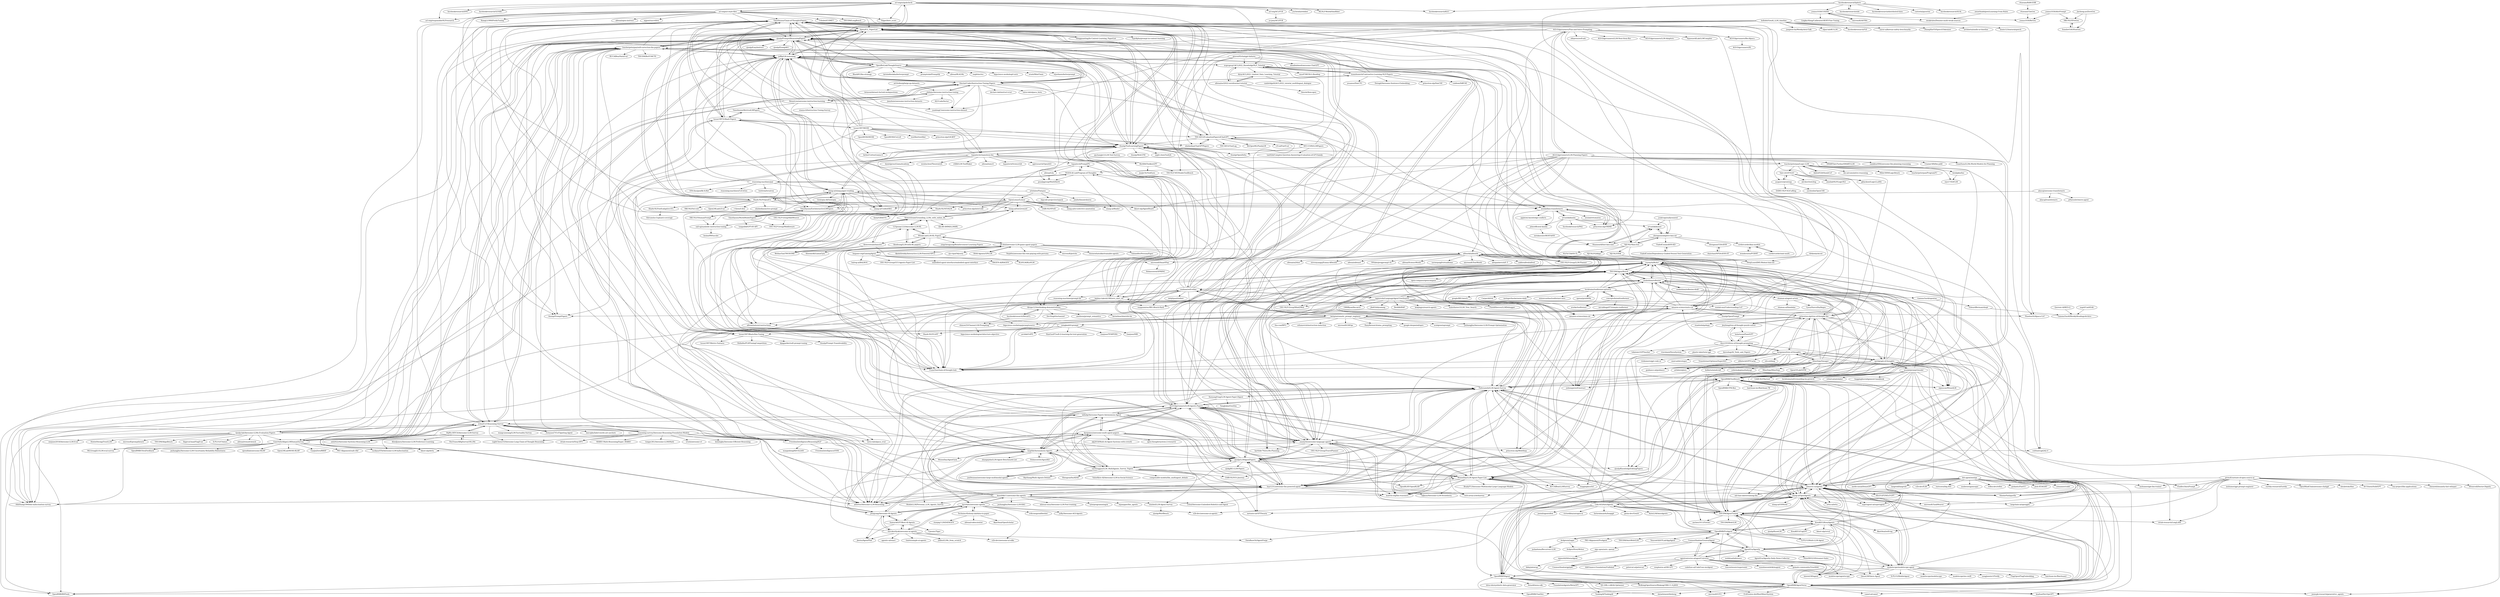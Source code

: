 digraph G {
"acl-org/ACLPUB" -> "yz-joey/ACLPUB"
"urvashik/knnlm" -> "jxhe/efficient-knnlm"
"urvashik/knnlm" -> "neulab/knn-transformers"
"urvashik/knnlm" -> "urvashik/knnmt"
"urvashik/knnlm" -> "zhengxxn/adaptive-knn-mt"
"urvashik/knnlm" -> "ShannonAI/fast-knn-nmt"
"urvashik/knnlm" -> "princeton-nlp/TRIME"
"urvashik/knnlm" -> "facebookresearch/PAQ" ["e"=1]
"ad-freiburg/large-qa-datasets" -> "brmson/dataset-factoid-webquestions" ["e"=1]
"ad-freiburg/large-qa-datasets" -> "zhilizju/Awesome-instruction-tuning"
"jcyk/copyisallyouneed" -> "zhengxxn/adaptive-knn-mt"
"jcyk/copyisallyouneed" -> "urvashik/knnmt"
"awasthiabhijeet/Learning-From-Rules" -> "weakrules/Denoise-multi-weak-sources"
"alfworld/alfworld" -> "askforalfred/alfred" ["e"=1]
"alfworld/alfworld" -> "allenai/ScienceWorld" ["e"=1]
"alfworld/alfworld" -> "xavierpuigf/virtualhome" ["e"=1]
"alfworld/alfworld" -> "princeton-nlp/WebShop" ["e"=1]
"alfworld/alfworld" -> "OSU-NLP-Group/LLM-Planner" ["e"=1]
"alfworld/alfworld" -> "microsoft/TextWorld" ["e"=1]
"alfworld/alfworld" -> "alexpashevich/E.T." ["e"=1]
"alfworld/alfworld" -> "ysymyth/ReAct"
"alfworld/alfworld" -> "web-arena-x/webarena" ["e"=1]
"alfworld/alfworld" -> "microsoft/SmartPlay"
"alfworld/alfworld" -> "allenai/ai2thor" ["e"=1]
"alfworld/alfworld" -> "stevenyangyj/Emma-Alfworld"
"alfworld/alfworld" -> "allenai/allenact" ["e"=1]
"alfworld/alfworld" -> "THUDM/AgentBench"
"alfworld/alfworld" -> "NVlabs/progprompt-vh" ["e"=1]
"ShannonAI/fast-knn-nmt" -> "urvashik/knnmt"
"FadedCosine/Dependency-Guided-Neural-Text-Generation" -> "FadedCosine/kNN-KD"
"yueyu1030/COSINE" -> "Lingkai-Kong/Calibrated-BERT-Fine-Tuning"
"yueyu1030/COSINE" -> "microsoft/ASTRA"
"yueyu1030/COSINE" -> "weakrules/Denoise-multi-weak-sources"
"yueyu1030/COSINE" -> "yueyu1030/ReGen"
"microsoft/ASTRA" -> "yueyu1030/COSINE"
"zhengxxn/adaptive-knn-mt" -> "urvashik/knnmt"
"zhengxxn/adaptive-knn-mt" -> "zhengxxn/UDA-KNN"
"zhengxxn/adaptive-knn-mt" -> "NJUNLP/knn-box"
"zhengxxn/adaptive-knn-mt" -> "cordercorder/knn-models"
"zhengxxn/adaptive-knn-mt" -> "FadedCosine/kNN-KD"
"zhengxxn/adaptive-knn-mt" -> "ShannonAI/fast-knn-nmt"
"urvashik/knnmt" -> "zhengxxn/adaptive-knn-mt"
"urvashik/knnmt" -> "ShannonAI/fast-knn-nmt"
"acl-org/acl-style-files" -> "acl-org/aclpubcheck"
"acl-org/acl-style-files" -> "acl-org/responsibleNLPresearch"
"acl-org/acl-style-files" -> "FranxYao/chain-of-thought-hub" ["e"=1]
"acl-org/acl-style-files" -> "Tiiiger/bert_score" ["e"=1]
"acl-org/acl-style-files" -> "zzli2022/Awesome-System2-Reasoning-LLM" ["e"=1]
"acl-org/acl-style-files" -> "dqxiu/ICL_PaperList"
"acl-org/acl-style-files" -> "mjpost/sacrebleu" ["e"=1]
"acl-org/acl-style-files" -> "zjunlp/KnowledgeEditingPapers" ["e"=1]
"acl-org/acl-style-files" -> "Unbabel/COMET" ["e"=1]
"acl-org/acl-style-files" -> "THUDM/LongBench" ["e"=1]
"acl-org/acl-style-files" -> "XiangLi1999/PrefixTuning" ["e"=1]
"acl-org/acl-style-files" -> "thunlp/PromptPapers" ["e"=1]
"acl-org/acl-style-files" -> "zjunlp/Prompt4ReasoningPapers"
"acl-org/acl-style-files" -> "allenai/open-instruct" ["e"=1]
"acl-org/acl-style-files" -> "Timothyxxx/Chain-of-ThoughtsPapers"
"ryanzhumich/Contrastive-Learning-NLP-Papers" -> "zcgzcgzcg1/ACL2022_KnowledgeNLP_Tutorial"
"ryanzhumich/Contrastive-Learning-NLP-Papers" -> "zjunlp/Prompt4ReasoningPapers"
"ryanzhumich/Contrastive-Learning-NLP-Papers" -> "yxuansu/SimCTG" ["e"=1]
"ryanzhumich/Contrastive-Learning-NLP-Papers" -> "SinclairCoder/Instruction-Tuning-Papers"
"ryanzhumich/Contrastive-Learning-NLP-Papers" -> "dqxiu/ICL_PaperList"
"ryanzhumich/Contrastive-Learning-NLP-Papers" -> "Doragd/Awesome-Sentence-Embedding" ["e"=1]
"ryanzhumich/Contrastive-Learning-NLP-Papers" -> "princeton-nlp/SimCSE" ["e"=1]
"ryanzhumich/Contrastive-Learning-NLP-Papers" -> "voidism/DiffCSE" ["e"=1]
"ryanzhumich/Contrastive-Learning-NLP-Papers" -> "neulab/knn-transformers"
"facebookresearch/Sphere" -> "facebookresearch/side"
"facebookresearch/Sphere" -> "facebookresearch/KILT" ["e"=1]
"facebookresearch/Sphere" -> "facebookresearch/distributed-faiss" ["e"=1]
"facebookresearch/Sphere" -> "princeton-nlp/TRIME"
"facebookresearch/Sphere" -> "yueyu1030/COSINE"
"facebookresearch/Sphere" -> "castorini/pyserini" ["e"=1]
"facebookresearch/Sphere" -> "facebookresearch/SEAL" ["e"=1]
"OpenBioLink/ThoughtSource" -> "zjunlp/Prompt4ReasoningPapers"
"OpenBioLink/ThoughtSource" -> "jeffhj/LM-reasoning"
"OpenBioLink/ThoughtSource" -> "FranxYao/chain-of-thought-hub" ["e"=1]
"OpenBioLink/ThoughtSource" -> "Timothyxxx/Chain-of-ThoughtsPapers"
"OpenBioLink/ThoughtSource" -> "bigscience-workshop/promptsource" ["e"=1]
"OpenBioLink/ThoughtSource" -> "oughtinc/ice" ["e"=1]
"OpenBioLink/ThoughtSource" -> "thunlp/ToolLearningPapers"
"OpenBioLink/ThoughtSource" -> "bigscience-workshop/t-zero" ["e"=1]
"OpenBioLink/ThoughtSource" -> "srush/MiniChain" ["e"=1]
"OpenBioLink/ThoughtSource" -> "stjordanis/betterprompt"
"OpenBioLink/ThoughtSource" -> "BlackHC/llm-strategy" ["e"=1]
"OpenBioLink/ThoughtSource" -> "krrishdholakia/betterprompt" ["e"=1]
"OpenBioLink/ThoughtSource" -> "lupantech/chameleon-llm"
"OpenBioLink/ThoughtSource" -> "promptslab/Promptify" ["e"=1]
"OpenBioLink/ThoughtSource" -> "allenai/RL4LMs" ["e"=1]
"Timothyxxx/Chain-of-ThoughtsPapers" -> "zjunlp/Prompt4ReasoningPapers"
"Timothyxxx/Chain-of-ThoughtsPapers" -> "FranxYao/chain-of-thought-hub" ["e"=1]
"Timothyxxx/Chain-of-ThoughtsPapers" -> "thunlp/PromptPapers" ["e"=1]
"Timothyxxx/Chain-of-ThoughtsPapers" -> "dqxiu/ICL_PaperList"
"Timothyxxx/Chain-of-ThoughtsPapers" -> "atfortes/Awesome-LLM-Reasoning" ["e"=1]
"Timothyxxx/Chain-of-ThoughtsPapers" -> "amazon-science/auto-cot"
"Timothyxxx/Chain-of-ThoughtsPapers" -> "PhoebusSi/Alpaca-CoT" ["e"=1]
"Timothyxxx/Chain-of-ThoughtsPapers" -> "HillZhang1999/llm-hallucination-survey" ["e"=1]
"Timothyxxx/Chain-of-ThoughtsPapers" -> "jeffhj/LM-reasoning"
"Timothyxxx/Chain-of-ThoughtsPapers" -> "SinclairCoder/Instruction-Tuning-Papers"
"Timothyxxx/Chain-of-ThoughtsPapers" -> "thunlp/OpenPrompt" ["e"=1]
"Timothyxxx/Chain-of-ThoughtsPapers" -> "thunlp/ToolLearningPapers"
"Timothyxxx/Chain-of-ThoughtsPapers" -> "amazon-science/mm-cot" ["e"=1]
"Timothyxxx/Chain-of-ThoughtsPapers" -> "kojima-takeshi188/zero_shot_cot"
"Timothyxxx/Chain-of-ThoughtsPapers" -> "txsun1997/LMaaS-Papers"
"acl-org/aclpubcheck" -> "acl-org/acl-style-files"
"acl-org/aclpubcheck" -> "Tiiiger/bert_score" ["e"=1]
"acl-org/aclpubcheck" -> "yuchenlin/rebiber" ["e"=1]
"acl-org/aclpubcheck" -> "MLNLP-World/SimBiber" ["e"=1]
"acl-org/aclpubcheck" -> "allenai/natural-instructions" ["e"=1]
"acl-org/aclpubcheck" -> "acl-org/ACLPUB"
"acl-org/aclpubcheck" -> "dqxiu/ICL_PaperList"
"acl-org/aclpubcheck" -> "facebookresearch/DPR" ["e"=1]
"acl-org/aclpubcheck" -> "acl-org/responsibleNLPresearch"
"acl-org/aclpubcheck" -> "facebookresearch/KILT" ["e"=1]
"acl-org/aclpubcheck" -> "thunlp/ToolLearningPapers"
"acl-org/aclpubcheck" -> "zcgzcgzcg1/ACL2022_KnowledgeNLP_Tutorial"
"acl-org/aclpubcheck" -> "facebookresearch/GENRE" ["e"=1]
"diyiy/ACL2022_Limited_Data_Learning_Tutorial" -> "allenai/acl2022-zerofewshot-tutorial"
"diyiy/ACL2022_Limited_Data_Learning_Tutorial" -> "cambridgeltl/ACL2022_tutorial_multilingual_dialogue"
"kojima-takeshi188/zero_shot_cot" -> "amazon-science/auto-cot"
"kojima-takeshi188/zero_shot_cot" -> "Timothyxxx/Chain-of-ThoughtsPapers"
"kojima-takeshi188/zero_shot_cot" -> "Alrope123/rethinking-demonstrations"
"kojima-takeshi188/zero_shot_cot" -> "sunlab-osu/Understanding-CoT"
"kojima-takeshi188/zero_shot_cot" -> "dqxiu/ICL_PaperList"
"kojima-takeshi188/zero_shot_cot" -> "allenai/natural-instructions" ["e"=1]
"kojima-takeshi188/zero_shot_cot" -> "FranxYao/chain-of-thought-hub" ["e"=1]
"kojima-takeshi188/zero_shot_cot" -> "suzgunmirac/BIG-Bench-Hard" ["e"=1]
"kojima-takeshi188/zero_shot_cot" -> "TIGER-AI-Lab/Program-of-Thoughts"
"kojima-takeshi188/zero_shot_cot" -> "jeffhj/LM-reasoning"
"kojima-takeshi188/zero_shot_cot" -> "zjunlp/Prompt4ReasoningPapers"
"kojima-takeshi188/zero_shot_cot" -> "madaan/self-refine"
"txsun1997/Black-Box-Tuning" -> "txsun1997/LMaaS-Papers"
"txsun1997/Black-Box-Tuning" -> "Hzfinfdu/PLMTuningCompetition"
"txsun1997/Black-Box-Tuning" -> "kipgparker/soft-prompt-tuning" ["e"=1]
"txsun1997/Black-Box-Tuning" -> "thunlp/Prompt-Transferability" ["e"=1]
"txsun1997/Black-Box-Tuning" -> "txsun1997/Metric-Fairness"
"Alrope123/rethinking-demonstrations" -> "facebookresearch/MetaICL"
"Alrope123/rethinking-demonstrations" -> "kernelmachine/silo-lm"
"Alrope123/rethinking-demonstrations" -> "DevSinghSachan/art"
"Alrope123/rethinking-demonstrations" -> "awebson/prompt_semantics"
"Alrope123/rethinking-demonstrations" -> "shmsw25/Channel-LM-Prompting"
"facebookresearch/MetaICL" -> "Alrope123/rethinking-demonstrations"
"facebookresearch/MetaICL" -> "shmsw25/Channel-LM-Prompting"
"Timothyxxx/RetrivalLMPapers" -> "txsun1997/LMaaS-Papers"
"Timothyxxx/RetrivalLMPapers" -> "Timothyxxx/EnvInteractiveLMPapers"
"allenai/acl2022-zerofewshot-tutorial" -> "diyiy/ACL2022_Limited_Data_Learning_Tutorial"
"allenai/acl2022-zerofewshot-tutorial" -> "zcgzcgzcg1/ACL2022_KnowledgeNLP_Tutorial"
"allenai/acl2022-zerofewshot-tutorial" -> "Alrope123/rethinking-demonstrations"
"allenai/acl2022-zerofewshot-tutorial" -> "lbox-kr/lbox-open"
"zcgzcgzcg1/ACL2022_KnowledgeNLP_Tutorial" -> "allenai/acl2022-zerofewshot-tutorial"
"zcgzcgzcg1/ACL2022_KnowledgeNLP_Tutorial" -> "wyu97/KENLG-Reading" ["e"=1]
"zcgzcgzcg1/ACL2022_KnowledgeNLP_Tutorial" -> "diyiy/ACL2022_Limited_Data_Learning_Tutorial"
"zcgzcgzcg1/ACL2022_KnowledgeNLP_Tutorial" -> "jeffhj/LM-reasoning"
"zcgzcgzcg1/ACL2022_KnowledgeNLP_Tutorial" -> "neulab/knn-transformers"
"zcgzcgzcg1/ACL2022_KnowledgeNLP_Tutorial" -> "ryanzhumich/Contrastive-Learning-NLP-Papers"
"mingkaid/rl-prompt" -> "tianjunz/TEMPERA"
"mingkaid/rl-prompt" -> "txsun1997/Black-Box-Tuning"
"mingkaid/rl-prompt" -> "tianjunz/HIR" ["e"=1]
"mingkaid/rl-prompt" -> "archiki/GrIPS"
"mingkaid/rl-prompt" -> "Shark-NLP/CoNT" ["e"=1]
"mingkaid/rl-prompt" -> "HanGuo97/soft-Q-learning-for-text-generation"
"mingkaid/rl-prompt" -> "lupantech/PromptPG"
"FadedCosine/kNN-KD" -> "FadedCosine/Dependency-Guided-Neural-Text-Generation"
"shmsw25/Channel-LM-Prompting" -> "bigscience-workshop/architecture-objective"
"Timothyxxx/EnvInteractiveLMPapers" -> "xlang-ai/xlang-paper-reading"
"Timothyxxx/EnvInteractiveLMPapers" -> "sail-sg/symbolic-instruction-tuning"
"Timothyxxx/EnvInteractiveLMPapers" -> "Timothyxxx/WorldModelPapers"
"Timothyxxx/EnvInteractiveLMPapers" -> "HKUNLP/HumanPrompt"
"princeton-nlp/TRIME" -> "neulab/knn-transformers"
"wonderseen/PCKMT" -> "cordercorder/knn-models"
"facebookresearch/side" -> "facebookresearch/Sphere"
"zhengxxn/UDA-KNN" -> "duyichao/NPDA-KNN-ST"
"jiacheng-ye/ZeroGen" -> "HKUNLP/ProGen"
"jiacheng-ye/ZeroGen" -> "SumilerGAO/SunGen"
"jxhe/efficient-knnlm" -> "norakassner/BERT-kNN"
"SinclairCoder/Instruction-Tuning-Papers" -> "RenzeLou/awesome-instruction-learning"
"SinclairCoder/Instruction-Tuning-Papers" -> "dqxiu/ICL_PaperList"
"SinclairCoder/Instruction-Tuning-Papers" -> "zjunlp/Prompt4ReasoningPapers"
"SinclairCoder/Instruction-Tuning-Papers" -> "Timothyxxx/Chain-of-ThoughtsPapers"
"SinclairCoder/Instruction-Tuning-Papers" -> "yaodongC/awesome-instruction-dataset" ["e"=1]
"SinclairCoder/Instruction-Tuning-Papers" -> "allenai/natural-instructions" ["e"=1]
"SinclairCoder/Instruction-Tuning-Papers" -> "FranxYao/chain-of-thought-hub" ["e"=1]
"SinclairCoder/Instruction-Tuning-Papers" -> "jeffhj/LM-reasoning"
"SinclairCoder/Instruction-Tuning-Papers" -> "yizhongw/self-instruct" ["e"=1]
"SinclairCoder/Instruction-Tuning-Papers" -> "declare-lab/instruct-eval" ["e"=1]
"SinclairCoder/Instruction-Tuning-Papers" -> "tatsu-lab/alpaca_farm" ["e"=1]
"SinclairCoder/Instruction-Tuning-Papers" -> "zhilizju/Awesome-instruction-tuning"
"SinclairCoder/Instruction-Tuning-Papers" -> "GaryYufei/AlignLLMHumanSurvey"
"SinclairCoder/Instruction-Tuning-Papers" -> "thunlp/ToolLearningPapers"
"SinclairCoder/Instruction-Tuning-Papers" -> "ryanzhumich/Contrastive-Learning-NLP-Papers"
"ysymyth/ReAct" -> "noahshinn/reflexion"
"ysymyth/ReAct" -> "princeton-nlp/tree-of-thought-llm"
"ysymyth/ReAct" -> "THUDM/AgentBench"
"ysymyth/ReAct" -> "ysymyth/awesome-language-agents"
"ysymyth/ReAct" -> "alfworld/alfworld"
"ysymyth/ReAct" -> "Paitesanshi/LLM-Agent-Survey"
"ysymyth/ReAct" -> "OpenBMB/ToolBench"
"ysymyth/ReAct" -> "THUDM/AgentTuning"
"ysymyth/ReAct" -> "maitrix-org/llm-reasoners" ["e"=1]
"ysymyth/ReAct" -> "zjunlp/LLMAgentPapers"
"ysymyth/ReAct" -> "yizhongw/self-instruct" ["e"=1]
"ysymyth/ReAct" -> "AGI-Edgerunners/LLM-Agents-Papers"
"ysymyth/ReAct" -> "WooooDyy/LLM-Agent-Paper-List"
"ysymyth/ReAct" -> "AkariAsai/self-rag" ["e"=1]
"ysymyth/ReAct" -> "Timothyxxx/Chain-of-ThoughtsPapers"
"txsun1997/MOSS" -> "txsun1997/LMaaS-Papers"
"txsun1997/MOSS" -> "AetherCortex/Llama-X" ["e"=1]
"txsun1997/MOSS" -> "OpenMOSS/CoLLiE" ["e"=1]
"txsun1997/MOSS" -> "shizhediao/ChatGPTPapers"
"txsun1997/MOSS" -> "dqxiu/ICL_PaperList"
"txsun1997/MOSS" -> "textflint/textflint" ["e"=1]
"txsun1997/MOSS" -> "THU-KEG/EvaluationPapers4ChatGPT"
"txsun1997/MOSS" -> "txsun1997/Black-Box-Tuning"
"txsun1997/MOSS" -> "Timothyxxx/Chain-of-ThoughtsPapers"
"txsun1997/MOSS" -> "thunlp/ToolLearningPapers"
"txsun1997/MOSS" -> "xlang-ai/UnifiedSKG" ["e"=1]
"txsun1997/MOSS" -> "princeton-nlp/LM-BFF" ["e"=1]
"txsun1997/MOSS" -> "jeffhj/LM-reasoning"
"txsun1997/MOSS" -> "acl-org/aclpubcheck"
"txsun1997/MOSS" -> "OpenMOSS/MOSS" ["e"=1]
"amazon-science/auto-cot" -> "kojima-takeshi188/zero_shot_cot"
"amazon-science/auto-cot" -> "Timothyxxx/Chain-of-ThoughtsPapers"
"amazon-science/auto-cot" -> "amazon-science/mm-cot" ["e"=1]
"amazon-science/auto-cot" -> "FranxYao/chain-of-thought-hub" ["e"=1]
"amazon-science/auto-cot" -> "princeton-nlp/tree-of-thought-llm"
"amazon-science/auto-cot" -> "zjunlp/Prompt4ReasoningPapers"
"amazon-science/auto-cot" -> "thunlp/PromptPapers" ["e"=1]
"amazon-science/auto-cot" -> "atfortes/Awesome-LLM-Reasoning" ["e"=1]
"amazon-science/auto-cot" -> "thunlp/OpenPrompt" ["e"=1]
"amazon-science/auto-cot" -> "ysymyth/ReAct"
"amazon-science/auto-cot" -> "keirp/automatic_prompt_engineer"
"amazon-science/auto-cot" -> "noahshinn/reflexion"
"amazon-science/auto-cot" -> "PhoebusSi/Alpaca-CoT" ["e"=1]
"amazon-science/auto-cot" -> "dqxiu/ICL_PaperList"
"amazon-science/auto-cot" -> "yizhongw/self-instruct" ["e"=1]
"zjunlp/Prompt4ReasoningPapers" -> "jeffhj/LM-reasoning"
"zjunlp/Prompt4ReasoningPapers" -> "Timothyxxx/Chain-of-ThoughtsPapers"
"zjunlp/Prompt4ReasoningPapers" -> "atfortes/Awesome-LLM-Reasoning" ["e"=1]
"zjunlp/Prompt4ReasoningPapers" -> "zjunlp/KnowledgeEditingPapers" ["e"=1]
"zjunlp/Prompt4ReasoningPapers" -> "dqxiu/ICL_PaperList"
"zjunlp/Prompt4ReasoningPapers" -> "zchuz/CoT-Reasoning-Survey"
"zjunlp/Prompt4ReasoningPapers" -> "FranxYao/chain-of-thought-hub" ["e"=1]
"zjunlp/Prompt4ReasoningPapers" -> "zjunlp/LLMAgentPapers"
"zjunlp/Prompt4ReasoningPapers" -> "THU-KEG/EvaluationPapers4ChatGPT"
"zjunlp/Prompt4ReasoningPapers" -> "OpenBioLink/ThoughtSource"
"zjunlp/Prompt4ReasoningPapers" -> "zjunlp/EasyInstruct" ["e"=1]
"zjunlp/Prompt4ReasoningPapers" -> "SinclairCoder/Instruction-Tuning-Papers"
"zjunlp/Prompt4ReasoningPapers" -> "zjunlp/PromptKG" ["e"=1]
"zjunlp/Prompt4ReasoningPapers" -> "teacherpeterpan/self-correction-llm-papers"
"zjunlp/Prompt4ReasoningPapers" -> "maitrix-org/llm-reasoners" ["e"=1]
"dqxiu/ICL_PaperList" -> "Timothyxxx/Chain-of-ThoughtsPapers"
"dqxiu/ICL_PaperList" -> "Shark-NLP/OpenICL"
"dqxiu/ICL_PaperList" -> "zjunlp/Prompt4ReasoningPapers"
"dqxiu/ICL_PaperList" -> "SinclairCoder/Instruction-Tuning-Papers"
"dqxiu/ICL_PaperList" -> "jeffhj/LM-reasoning"
"dqxiu/ICL_PaperList" -> "thunlp/ToolLearningPapers"
"dqxiu/ICL_PaperList" -> "txsun1997/LMaaS-Papers"
"dqxiu/ICL_PaperList" -> "FranxYao/chain-of-thought-hub" ["e"=1]
"dqxiu/ICL_PaperList" -> "EgoAlpha/prompt-in-context-learning" ["e"=1]
"dqxiu/ICL_PaperList" -> "dongguanting/In-Context-Learning_PaperList"
"dqxiu/ICL_PaperList" -> "THU-KEG/EvaluationPapers4ChatGPT"
"dqxiu/ICL_PaperList" -> "zjunlp/KnowledgeEditingPapers" ["e"=1]
"dqxiu/ICL_PaperList" -> "HillZhang1999/llm-hallucination-survey" ["e"=1]
"dqxiu/ICL_PaperList" -> "thunlp/PromptPapers" ["e"=1]
"dqxiu/ICL_PaperList" -> "teacherpeterpan/self-correction-llm-papers"
"flowersteam/Grounding_LLMs_with_online_RL" -> "flowersteam/lamorel"
"flowersteam/Grounding_LLMs_with_online_RL" -> "WeihaoTan/TWOSOME"
"flowersteam/Grounding_LLMs_with_online_RL" -> "ZJLAB-AMMI/LLM4RL"
"flowersteam/Grounding_LLMs_with_online_RL" -> "xlang-ai/text2reward"
"flowersteam/Grounding_LLMs_with_online_RL" -> "123penny123/Awesome-LLM-RL"
"keirp/automatic_prompt_engineer" -> "google-deepmind/opro" ["e"=1]
"keirp/automatic_prompt_engineer" -> "ucinlp/autoprompt" ["e"=1]
"keirp/automatic_prompt_engineer" -> "jxzhangjhu/Awesome-LLM-Prompt-Optimization" ["e"=1]
"keirp/automatic_prompt_engineer" -> "bigscience-workshop/promptsource" ["e"=1]
"keirp/automatic_prompt_engineer" -> "mingkaid/rl-prompt"
"keirp/automatic_prompt_engineer" -> "allenai/natural-instructions" ["e"=1]
"keirp/automatic_prompt_engineer" -> "madaan/self-refine"
"keirp/automatic_prompt_engineer" -> "amazon-science/auto-cot"
"keirp/automatic_prompt_engineer" -> "yizhongw/self-instruct" ["e"=1]
"keirp/automatic_prompt_engineer" -> "thu-coai/BPO"
"keirp/automatic_prompt_engineer" -> "orhonovich/instruction-induction"
"keirp/automatic_prompt_engineer" -> "microsoft/LMOps" ["e"=1]
"keirp/automatic_prompt_engineer" -> "Eladlev/AutoPrompt" ["e"=1]
"keirp/automatic_prompt_engineer" -> "FranxYao/chain-of-thought-hub" ["e"=1]
"keirp/automatic_prompt_engineer" -> "HazyResearch/ama_prompting" ["e"=1]
"Yale-LILY/FOLIO" -> "alevkov/text2log"
"Yale-LILY/FOLIO" -> "asaparov/prontoqa"
"Yale-LILY/FOLIO" -> "gblackout/LogicLLaMA"
"Yale-LILY/FOLIO" -> "csitfun/LogiQA2.0"
"Yale-LILY/FOLIO" -> "omnilabNLP/LogicNLI"
"dongguanting/In-Context-Learning_PaperList" -> "dqxiu/ICL_PaperList"
"jeffhj/LM-reasoning" -> "zjunlp/Prompt4ReasoningPapers"
"jeffhj/LM-reasoning" -> "zcgzcgzcg1/ACL2022_KnowledgeNLP_Tutorial"
"jeffhj/LM-reasoning" -> "FreedomIntelligence/ReasoningNLP"
"jeffhj/LM-reasoning" -> "dqxiu/ICL_PaperList"
"jeffhj/LM-reasoning" -> "Timothyxxx/Chain-of-ThoughtsPapers"
"jeffhj/LM-reasoning" -> "xlang-ai/xlang-paper-reading"
"jeffhj/LM-reasoning" -> "OpenBioLink/ThoughtSource"
"jeffhj/LM-reasoning" -> "atfortes/Awesome-LLM-Reasoning" ["e"=1]
"jeffhj/LM-reasoning" -> "thunlp/ToolLearningPapers"
"jeffhj/LM-reasoning" -> "FranxYao/chain-of-thought-hub" ["e"=1]
"jeffhj/LM-reasoning" -> "SinclairCoder/Instruction-Tuning-Papers"
"jeffhj/LM-reasoning" -> "teacherpeterpan/self-correction-llm-papers"
"jeffhj/LM-reasoning" -> "karthikv792/LLMs-Planning" ["e"=1]
"jeffhj/LM-reasoning" -> "maitrix-org/llm-reasoners" ["e"=1]
"jeffhj/LM-reasoning" -> "HKUNLP/HumanPrompt"
"giuven95/chatgpt-failures" -> "shoaibahmed/awesome-ChatGPT"
"giuven95/chatgpt-failures" -> "shizhediao/ChatGPTPapers"
"giuven95/chatgpt-failures" -> "zcgzcgzcg1/ACL2022_KnowledgeNLP_Tutorial"
"giuven95/chatgpt-failures" -> "kojima-takeshi188/zero_shot_cot"
"giuven95/chatgpt-failures" -> "princeton-nlp/TRIME"
"giuven95/chatgpt-failures" -> "OpenBioLink/ThoughtSource"
"TIGER-AI-Lab/Program-of-Thoughts" -> "lupantech/PromptPG"
"TIGER-AI-Lab/Program-of-Thoughts" -> "xlang-ai/Binder" ["e"=1]
"TIGER-AI-Lab/Program-of-Thoughts" -> "reasoning-machines/pal"
"TIGER-AI-Lab/Program-of-Thoughts" -> "psunlpgroup/MultiHiertt" ["e"=1]
"reasoning-machines/pal" -> "TIGER-AI-Lab/Program-of-Thoughts"
"reasoning-machines/pal" -> "reasoning-machines/prompt-lib"
"reasoning-machines/pal" -> "reasoning-machines/CoCoGen"
"reasoning-machines/pal" -> "texttron/tevatron" ["e"=1]
"reasoning-machines/pal" -> "jeffhj/LM-reasoning"
"reasoning-machines/pal" -> "OFA-Sys/gsm8k-ScRel" ["e"=1]
"reasoning-machines/pal" -> "xlang-ai/xlang-paper-reading"
"reasoning-machines/pal" -> "zjunlp/Prompt4ReasoningPapers"
"SEU-COIN/LLMPapers" -> "THU-KEG/EvaluationPapers4ChatGPT"
"SEU-COIN/LLMPapers" -> "tan92hl/Complex-Question-Answering-Evaluation-of-GPT-family" ["e"=1]
"SEU-COIN/LLMPapers" -> "dqxiu/ICL_PaperList"
"SEU-COIN/LLMPapers" -> "thunlp/OpenDelta" ["e"=1]
"txsun1997/LMaaS-Papers" -> "txsun1997/Black-Box-Tuning"
"txsun1997/LMaaS-Papers" -> "Timothyxxx/RetrivalLMPapers"
"txsun1997/LMaaS-Papers" -> "dqxiu/ICL_PaperList"
"txsun1997/LMaaS-Papers" -> "thunlp/OpenDelta" ["e"=1]
"txsun1997/LMaaS-Papers" -> "Timothyxxx/Chain-of-ThoughtsPapers"
"txsun1997/LMaaS-Papers" -> "xlang-ai/UnifiedSKG" ["e"=1]
"txsun1997/LMaaS-Papers" -> "zjunlp/Prompt4ReasoningPapers"
"txsun1997/LMaaS-Papers" -> "txsun1997/MOSS"
"txsun1997/LMaaS-Papers" -> "thunlp/PromptPapers" ["e"=1]
"txsun1997/LMaaS-Papers" -> "FranxYao/chain-of-thought-hub" ["e"=1]
"neulab/knn-transformers" -> "neulab/retomaton"
"neulab/knn-transformers" -> "urvashik/knnlm"
"neulab/knn-transformers" -> "NJUNLP/knn-box"
"neulab/knn-transformers" -> "princeton-nlp/TRIME"
"neulab/knn-transformers" -> "jxhe/efficient-knnlm"
"neulab/knn-transformers" -> "zcgzcgzcg1/ACL2022_KnowledgeNLP_Tutorial"
"neulab/knn-transformers" -> "apple/ml-knowledge-conflicts" ["e"=1]
"neulab/knn-transformers" -> "ShannonAI/fast-knn-nmt"
"cordercorder/knn-models" -> "cordercorder/nmt-multi"
"cordercorder/knn-models" -> "wonderseen/PCKMT"
"GammaTauAI/opentau" -> "EdwardBerman/shopt"
"flowersteam/lamorel" -> "flowersteam/Grounding_LLMs_with_online_RL"
"flowersteam/lamorel" -> "microsoft/SmartPlay"
"flowersteam/lamorel" -> "WeihaoTan/TWOSOME"
"flowersteam/lamorel" -> "KhoomeiK/LlamaGym" ["e"=1]
"asaparov/prontoqa" -> "Yale-LILY/FOLIO"
"asaparov/prontoqa" -> "DAMO-NLP-SG/CaRing"
"asaparov/prontoqa" -> "yuchenlin/OpenCSR"
"FreedomIntelligence/ReasoningNLP" -> "FreedomIntelligence/OVM"
"FreedomIntelligence/ReasoningNLP" -> "csitfun/LogiQA2.0"
"FreedomIntelligence/ReasoningNLP" -> "wangxidong06/CS224N" ["e"=1]
"FreedomIntelligence/ReasoningNLP" -> "jeffhj/LM-reasoning"
"NJUNLP/knn-box" -> "zhengxxn/adaptive-knn-mt"
"NJUNLP/knn-box" -> "NJUNLP/INK"
"NJUNLP/knn-box" -> "urvashik/knnmt"
"NJUNLP/knn-box" -> "DeepLearnXMU/Robust-knn-mt"
"NJUNLP/knn-box" -> "NJUNLP/QAlign"
"NJUNLP/knn-box" -> "NLP2CT/kNN-TL"
"lupantech/PromptPG" -> "allenai/Lila"
"lupantech/PromptPG" -> "psunlpgroup/MultiHiertt" ["e"=1]
"lupantech/PromptPG" -> "TIGER-AI-Lab/Program-of-Thoughts"
"HKUNLP/HumanPrompt" -> "sail-sg/symbolic-instruction-tuning"
"Shark-NLP/EVALM" -> "kiaia/GIRAFFE" ["e"=1]
"Shark-NLP/self-adaptive-ICL" -> "Shivanshu-Gupta/icl-coverage"
"allenai/Lila" -> "psunlpgroup/MultiHiertt" ["e"=1]
"dirkiedai/sk-mt" -> "DeepLearnXMU/Robust-knn-mt"
"HKUNLP/ProGen" -> "SumilerGAO/SunGen"
"duyichao/NPDA-KNN-ST" -> "zhengxxn/UDA-KNN"
"cordercorder/nmt-multi" -> "cordercorder/knn-models"
"xlang-ai/OpenAgents" -> "aiwaves-cn/agents"
"xlang-ai/OpenAgents" -> "OpenBMB/XAgent"
"xlang-ai/OpenAgents" -> "OpenBMB/AgentVerse"
"xlang-ai/OpenAgents" -> "THUDM/AgentTuning"
"xlang-ai/OpenAgents" -> "OpenBMB/ToolBench"
"xlang-ai/OpenAgents" -> "microsoft/TaskWeaver" ["e"=1]
"xlang-ai/OpenAgents" -> "letta-ai/letta" ["e"=1]
"xlang-ai/OpenAgents" -> "modelscope/modelscope-agent"
"xlang-ai/OpenAgents" -> "WooooDyy/LLM-Agent-Paper-List"
"xlang-ai/OpenAgents" -> "Paitesanshi/LLM-Agent-Survey"
"xlang-ai/OpenAgents" -> "THUDM/AgentBench"
"xlang-ai/OpenAgents" -> "xlang-ai/OSWorld" ["e"=1]
"xlang-ai/OpenAgents" -> "langchain-ai/opengpts" ["e"=1]
"xlang-ai/OpenAgents" -> "superagent-ai/superagent" ["e"=1]
"xlang-ai/OpenAgents" -> "Link-AGI/AutoAgents"
"aiwaves-cn/agents" -> "OpenBMB/AgentVerse"
"aiwaves-cn/agents" -> "xlang-ai/OpenAgents"
"aiwaves-cn/agents" -> "WooooDyy/LLM-Agent-Paper-List"
"aiwaves-cn/agents" -> "OpenBMB/XAgent"
"aiwaves-cn/agents" -> "OpenBMB/ToolBench"
"aiwaves-cn/agents" -> "Paitesanshi/LLM-Agent-Survey"
"aiwaves-cn/agents" -> "e2b-dev/awesome-ai-agents" ["e"=1]
"aiwaves-cn/agents" -> "NExT-GPT/NExT-GPT" ["e"=1]
"aiwaves-cn/agents" -> "letta-ai/letta" ["e"=1]
"aiwaves-cn/agents" -> "modelscope/modelscope-agent"
"aiwaves-cn/agents" -> "camel-ai/camel" ["e"=1]
"aiwaves-cn/agents" -> "ShishirPatil/gorilla" ["e"=1]
"aiwaves-cn/agents" -> "superagent-ai/superagent" ["e"=1]
"aiwaves-cn/agents" -> "THUDM/AgentBench"
"aiwaves-cn/agents" -> "mit-han-lab/streaming-llm" ["e"=1]
"THU-KEG/EvaluationPapers4ChatGPT" -> "zjunlp/Prompt4ReasoningPapers"
"THU-KEG/EvaluationPapers4ChatGPT" -> "SEU-COIN/LLMPapers"
"THU-KEG/EvaluationPapers4ChatGPT" -> "dqxiu/ICL_PaperList"
"THU-KEG/EvaluationPapers4ChatGPT" -> "zcgzcgzcg1/ACL2022_KnowledgeNLP_Tutorial"
"THU-KEG/EvaluationPapers4ChatGPT" -> "shizhediao/ChatGPTPapers"
"THU-KEG/EvaluationPapers4ChatGPT" -> "THU-KEG/ChatLog"
"THU-KEG/EvaluationPapers4ChatGPT" -> "neulab/knn-transformers"
"THU-KEG/EvaluationPapers4ChatGPT" -> "Timothyxxx/Chain-of-ThoughtsPapers"
"THU-KEG/EvaluationPapers4ChatGPT" -> "thunlp/ToolLearningPapers"
"THU-KEG/EvaluationPapers4ChatGPT" -> "WeOpenML/PandaLM" ["e"=1]
"THU-KEG/EvaluationPapers4ChatGPT" -> "i-Eval/FairEval" ["e"=1]
"THUDM/AgentBench" -> "THUDM/AgentTuning"
"THUDM/AgentBench" -> "OpenBMB/ToolBench"
"THUDM/AgentBench" -> "Paitesanshi/LLM-Agent-Survey"
"THUDM/AgentBench" -> "web-arena-x/webarena" ["e"=1]
"THUDM/AgentBench" -> "WooooDyy/LLM-Agent-Paper-List"
"THUDM/AgentBench" -> "hyp1231/awesome-llm-powered-agent"
"THUDM/AgentBench" -> "open-compass/opencompass" ["e"=1]
"THUDM/AgentBench" -> "tatsu-lab/alpaca_eval" ["e"=1]
"THUDM/AgentBench" -> "FranxYao/chain-of-thought-hub" ["e"=1]
"THUDM/AgentBench" -> "ysymyth/ReAct"
"THUDM/AgentBench" -> "OSU-NLP-Group/Mind2Web" ["e"=1]
"THUDM/AgentBench" -> "zjunlp/LLMAgentPapers"
"THUDM/AgentBench" -> "noahshinn/reflexion"
"THUDM/AgentBench" -> "aiwaves-cn/agents"
"THUDM/AgentBench" -> "thunlp/ToolLearningPapers"
"modelscope/modelscope-agent" -> "QwenLM/Qwen-Agent" ["e"=1]
"modelscope/modelscope-agent" -> "modelscope/ms-swift" ["e"=1]
"modelscope/modelscope-agent" -> "yangjianxin1/Firefly" ["e"=1]
"modelscope/modelscope-agent" -> "modelscope/agentscope" ["e"=1]
"modelscope/modelscope-agent" -> "InternLM/lagent" ["e"=1]
"modelscope/modelscope-agent" -> "FlagOpen/FlagEmbedding" ["e"=1]
"modelscope/modelscope-agent" -> "aiwaves-cn/agents"
"modelscope/modelscope-agent" -> "OpenBMB/XAgent"
"modelscope/modelscope-agent" -> "THUDM/AgentTuning"
"modelscope/modelscope-agent" -> "OpenBMB/ToolBench"
"modelscope/modelscope-agent" -> "baichuan-inc/Baichuan2" ["e"=1]
"modelscope/modelscope-agent" -> "X-PLUG/MobileAgent" ["e"=1]
"modelscope/modelscope-agent" -> "modelscope/modelscope" ["e"=1]
"modelscope/modelscope-agent" -> "xlang-ai/OpenAgents"
"modelscope/modelscope-agent" -> "OpenBMB/AgentVerse"
"dot-agent/nextpy" -> "superagent-ai/superagent" ["e"=1]
"dot-agent/nextpy" -> "aiwaves-cn/agents"
"dot-agent/nextpy" -> "melih-unsal/DemoGPT" ["e"=1]
"dot-agent/nextpy" -> "microsoft/TaskWeaver" ["e"=1]
"dot-agent/nextpy" -> "zauberzeug/nicegui" ["e"=1]
"dot-agent/nextpy" -> "reflex-dev/reflex" ["e"=1]
"dot-agent/nextpy" -> "pydantic/FastUI" ["e"=1]
"dot-agent/nextpy" -> "OpenBMB/AgentVerse"
"dot-agent/nextpy" -> "DataBassGit/AgentForge" ["e"=1]
"dot-agent/nextpy" -> "Josh-XT/AGiXT" ["e"=1]
"dot-agent/nextpy" -> "semanser/codel" ["e"=1]
"dot-agent/nextpy" -> "langroid/langroid" ["e"=1]
"dot-agent/nextpy" -> "e2b-dev/E2B" ["e"=1]
"dot-agent/nextpy" -> "enricoros/big-AGI" ["e"=1]
"dot-agent/nextpy" -> "kuafuai/DevOpsGPT" ["e"=1]
"CosmosShadow/GeneralAgent" -> "CosmosShadow/gptpdf" ["e"=1]
"CosmosShadow/GeneralAgent" -> "AgentEra/Agently"
"CosmosShadow/GeneralAgent" -> "aigc-open/auto_openai"
"CosmosShadow/GeneralAgent" -> "agentuniverse-ai/agentUniverse"
"CosmosShadow/GeneralAgent" -> "OpenBMB/ProAgent"
"princeton-nlp/tree-of-thought-llm" -> "kyegomez/tree-of-thoughts"
"princeton-nlp/tree-of-thought-llm" -> "spcl/graph-of-thoughts"
"princeton-nlp/tree-of-thought-llm" -> "ysymyth/ReAct"
"princeton-nlp/tree-of-thought-llm" -> "noahshinn/reflexion"
"princeton-nlp/tree-of-thought-llm" -> "FranxYao/chain-of-thought-hub" ["e"=1]
"princeton-nlp/tree-of-thought-llm" -> "amazon-science/auto-cot"
"princeton-nlp/tree-of-thought-llm" -> "OpenBMB/ToolBench"
"princeton-nlp/tree-of-thought-llm" -> "Timothyxxx/Chain-of-ThoughtsPapers"
"princeton-nlp/tree-of-thought-llm" -> "artidoro/qlora" ["e"=1]
"princeton-nlp/tree-of-thought-llm" -> "guidance-ai/guidance" ["e"=1]
"princeton-nlp/tree-of-thought-llm" -> "ShishirPatil/gorilla" ["e"=1]
"princeton-nlp/tree-of-thought-llm" -> "nlpxucan/WizardLM" ["e"=1]
"princeton-nlp/tree-of-thought-llm" -> "huggingface/trl" ["e"=1]
"princeton-nlp/tree-of-thought-llm" -> "stanfordnlp/dspy" ["e"=1]
"princeton-nlp/tree-of-thought-llm" -> "jieyilong/tree-of-thought-puzzle-solver"
"GaryYufei/AlignLLMHumanSurvey" -> "HillZhang1999/llm-hallucination-survey" ["e"=1]
"GaryYufei/AlignLLMHumanSurvey" -> "GanjinZero/RRHF" ["e"=1]
"GaryYufei/AlignLLMHumanSurvey" -> "PKU-Alignment/safe-rlhf" ["e"=1]
"GaryYufei/AlignLLMHumanSurvey" -> "hkust-nlp/deita" ["e"=1]
"GaryYufei/AlignLLMHumanSurvey" -> "MLGroupJLU/LLM-eval-survey" ["e"=1]
"GaryYufei/AlignLLMHumanSurvey" -> "SinclairCoder/Instruction-Tuning-Papers"
"GaryYufei/AlignLLMHumanSurvey" -> "LuckyyySTA/Awesome-LLM-hallucination" ["e"=1]
"GaryYufei/AlignLLMHumanSurvey" -> "teacherpeterpan/self-correction-llm-papers"
"GaryYufei/AlignLLMHumanSurvey" -> "OpenBMB/UltraFeedback" ["e"=1]
"GaryYufei/AlignLLMHumanSurvey" -> "zjunlp/Prompt4ReasoningPapers"
"GaryYufei/AlignLLMHumanSurvey" -> "jxzhangjhu/Awesome-LLM-Uncertainty-Reliability-Robustness" ["e"=1]
"GaryYufei/AlignLLMHumanSurvey" -> "opendilab/awesome-RLHF" ["e"=1]
"GaryYufei/AlignLLMHumanSurvey" -> "dqxiu/ICL_PaperList"
"GaryYufei/AlignLLMHumanSurvey" -> "OpenLMLab/MOSS-RLHF" ["e"=1]
"GaryYufei/AlignLLMHumanSurvey" -> "zchuz/CoT-Reasoning-Survey"
"noahshinn/reflexion" -> "ysymyth/ReAct"
"noahshinn/reflexion" -> "princeton-nlp/tree-of-thought-llm"
"noahshinn/reflexion" -> "THUDM/AgentBench"
"noahshinn/reflexion" -> "lapisrocks/LanguageAgentTreeSearch"
"noahshinn/reflexion" -> "Paitesanshi/LLM-Agent-Survey"
"noahshinn/reflexion" -> "madaan/self-refine"
"noahshinn/reflexion" -> "maitrix-org/llm-reasoners" ["e"=1]
"noahshinn/reflexion" -> "OpenBMB/ToolBench"
"noahshinn/reflexion" -> "noahshinn/reflexion-draft"
"noahshinn/reflexion" -> "spcl/graph-of-thoughts"
"noahshinn/reflexion" -> "ysymyth/awesome-language-agents"
"noahshinn/reflexion" -> "lucidrains/toolformer-pytorch"
"noahshinn/reflexion" -> "GAIR-NLP/O1-Journey" ["e"=1]
"noahshinn/reflexion" -> "atfortes/Awesome-LLM-Reasoning" ["e"=1]
"noahshinn/reflexion" -> "nlpxucan/WizardLM" ["e"=1]
"MineDojo/Voyager" -> "MineDojo/MineDojo" ["e"=1]
"MineDojo/Voyager" -> "OpenGVLab/GITM" ["e"=1]
"MineDojo/Voyager" -> "ShishirPatil/gorilla" ["e"=1]
"MineDojo/Voyager" -> "joonspk-research/generative_agents" ["e"=1]
"MineDojo/Voyager" -> "kolbytn/mindcraft" ["e"=1]
"MineDojo/Voyager" -> "princeton-nlp/tree-of-thought-llm"
"MineDojo/Voyager" -> "artidoro/qlora" ["e"=1]
"MineDojo/Voyager" -> "nlpxucan/WizardLM" ["e"=1]
"MineDojo/Voyager" -> "OpenBMB/AgentVerse"
"MineDojo/Voyager" -> "kyegomez/tree-of-thoughts"
"MineDojo/Voyager" -> "yoheinakajima/babyagi" ["e"=1]
"MineDojo/Voyager" -> "noahshinn/reflexion"
"MineDojo/Voyager" -> "guidance-ai/guidance" ["e"=1]
"MineDojo/Voyager" -> "Paitesanshi/LLM-Agent-Survey"
"MineDojo/Voyager" -> "OpenBMB/ToolBench"
"arielnlee/Platypus" -> "bigcode-project/octopack" ["e"=1]
"arielnlee/Platypus" -> "OpenLemur/Lemur"
"arielnlee/Platypus" -> "jondurbin/airoboros" ["e"=1]
"arielnlee/Platypus" -> "hkust-nlp/deita" ["e"=1]
"WooooDyy/LLM-Agent-Paper-List" -> "Paitesanshi/LLM-Agent-Survey"
"WooooDyy/LLM-Agent-Paper-List" -> "zjunlp/LLMAgentPapers"
"WooooDyy/LLM-Agent-Paper-List" -> "aiwaves-cn/agents"
"WooooDyy/LLM-Agent-Paper-List" -> "RUCAIBox/LLMSurvey" ["e"=1]
"WooooDyy/LLM-Agent-Paper-List" -> "AGI-Edgerunners/LLM-Agents-Papers"
"WooooDyy/LLM-Agent-Paper-List" -> "THUDM/AgentBench"
"WooooDyy/LLM-Agent-Paper-List" -> "BradyFU/Awesome-Multimodal-Large-Language-Models" ["e"=1]
"WooooDyy/LLM-Agent-Paper-List" -> "OpenBMB/ToolBench"
"WooooDyy/LLM-Agent-Paper-List" -> "hijkzzz/Awesome-LLM-Strawberry" ["e"=1]
"WooooDyy/LLM-Agent-Paper-List" -> "OpenRLHF/OpenRLHF" ["e"=1]
"WooooDyy/LLM-Agent-Paper-List" -> "hyp1231/awesome-llm-powered-agent"
"WooooDyy/LLM-Agent-Paper-List" -> "OpenBMB/AgentVerse"
"WooooDyy/LLM-Agent-Paper-List" -> "OpenBMB/XAgent"
"WooooDyy/LLM-Agent-Paper-List" -> "atfortes/Awesome-LLM-Reasoning" ["e"=1]
"WooooDyy/LLM-Agent-Paper-List" -> "huggingface/trl" ["e"=1]
"Technion-Kishony-lab/data-to-paper" -> "allenai/codescientist" ["e"=1]
"Technion-Kishony-lab/data-to-paper" -> "kyrolabs/awesome-agents"
"Technion-Kishony-lab/data-to-paper" -> "AkariAsai/OpenScholar" ["e"=1]
"Technion-Kishony-lab/data-to-paper" -> "starpig1129/DATAGEN" ["e"=1]
"zjunlp/LLMAgentPapers" -> "AGI-Edgerunners/LLM-Agents-Papers"
"zjunlp/LLMAgentPapers" -> "hyp1231/awesome-llm-powered-agent"
"zjunlp/LLMAgentPapers" -> "WooooDyy/LLM-Agent-Paper-List"
"zjunlp/LLMAgentPapers" -> "Paitesanshi/LLM-Agent-Survey"
"zjunlp/LLMAgentPapers" -> "ysymyth/awesome-language-agents"
"zjunlp/LLMAgentPapers" -> "zjunlp/Prompt4ReasoningPapers"
"zjunlp/LLMAgentPapers" -> "taichengguo/LLM_MultiAgents_Survey_Papers"
"zjunlp/LLMAgentPapers" -> "zjunlp/KnowledgeEditingPapers" ["e"=1]
"zjunlp/LLMAgentPapers" -> "atfortes/Awesome-LLM-Reasoning" ["e"=1]
"zjunlp/LLMAgentPapers" -> "THUDM/AgentBench"
"zjunlp/LLMAgentPapers" -> "Timothyxxx/Chain-of-ThoughtsPapers"
"zjunlp/LLMAgentPapers" -> "thunlp/ToolLearningPapers"
"zjunlp/LLMAgentPapers" -> "ysymyth/ReAct"
"zjunlp/LLMAgentPapers" -> "zjukg/KG-LLM-Papers" ["e"=1]
"zjunlp/LLMAgentPapers" -> "OpenRLHF/OpenRLHF" ["e"=1]
"spcl/graph-of-thoughts" -> "princeton-nlp/tree-of-thought-llm"
"spcl/graph-of-thoughts" -> "kyegomez/tree-of-thoughts"
"spcl/graph-of-thoughts" -> "maitrix-org/llm-reasoners" ["e"=1]
"spcl/graph-of-thoughts" -> "aiwaves-cn/agents"
"spcl/graph-of-thoughts" -> "FranxYao/chain-of-thought-hub" ["e"=1]
"spcl/graph-of-thoughts" -> "noahshinn/reflexion"
"spcl/graph-of-thoughts" -> "ysymyth/ReAct"
"spcl/graph-of-thoughts" -> "OpenBMB/ToolBench"
"spcl/graph-of-thoughts" -> "neulab/prompt2model"
"spcl/graph-of-thoughts" -> "NExT-GPT/NExT-GPT" ["e"=1]
"spcl/graph-of-thoughts" -> "atfortes/Awesome-LLM-Reasoning" ["e"=1]
"spcl/graph-of-thoughts" -> "Paitesanshi/LLM-Agent-Survey"
"spcl/graph-of-thoughts" -> "nlpxucan/WizardLM" ["e"=1]
"spcl/graph-of-thoughts" -> "xlang-ai/OpenAgents"
"spcl/graph-of-thoughts" -> "dvlab-research/LongLoRA" ["e"=1]
"AgentEra/Agently" -> "AgentEra/Agently-Daily-News-Collector" ["e"=1]
"AgentEra/Agently" -> "OpenBMB/ProAgent"
"AgentEra/Agently" -> "modelscope/modelscope-agent"
"AgentEra/Agently" -> "CosmosShadow/GeneralAgent"
"AgentEra/Agently" -> "agentuniverse-ai/agentUniverse"
"AgentEra/Agently" -> "aiwaves-cn/agents"
"AgentEra/Agently" -> "KwaiKEG/KwaiAgents"
"AgentEra/Agently" -> "THUDM/AgentTuning"
"AgentEra/Agently" -> "OpenBMB/AgentVerse"
"AgentEra/Agently" -> "xlang-ai/OpenAgents"
"AgentEra/Agently" -> "OpenBMB/XAgent"
"AgentEra/Agently" -> "InternLM/lagent" ["e"=1]
"AgentEra/Agently" -> "CosmosShadow/gptpdf" ["e"=1]
"AgentEra/Agently" -> "PeterH0323/Streamer-Sales" ["e"=1]
"AgentEra/Agently" -> "xorbitsai/inference" ["e"=1]
"Paitesanshi/LLM-Agent-Survey" -> "WooooDyy/LLM-Agent-Paper-List"
"Paitesanshi/LLM-Agent-Survey" -> "zjunlp/LLMAgentPapers"
"Paitesanshi/LLM-Agent-Survey" -> "XueyangFeng/LLM-Agent-Paper-Digest"
"Paitesanshi/LLM-Agent-Survey" -> "AGI-Edgerunners/LLM-Agents-Papers"
"Paitesanshi/LLM-Agent-Survey" -> "hyp1231/awesome-llm-powered-agent"
"Paitesanshi/LLM-Agent-Survey" -> "THUDM/AgentBench"
"Paitesanshi/LLM-Agent-Survey" -> "OpenBMB/ToolBench"
"Paitesanshi/LLM-Agent-Survey" -> "THUDM/AgentTuning"
"Paitesanshi/LLM-Agent-Survey" -> "aiwaves-cn/agents"
"Paitesanshi/LLM-Agent-Survey" -> "OpenBMB/AgentVerse"
"Paitesanshi/LLM-Agent-Survey" -> "RUCAIBox/LLMSurvey" ["e"=1]
"Paitesanshi/LLM-Agent-Survey" -> "ysymyth/ReAct"
"Paitesanshi/LLM-Agent-Survey" -> "noahshinn/reflexion"
"Paitesanshi/LLM-Agent-Survey" -> "atfortes/Awesome-LLM-Reasoning" ["e"=1]
"Paitesanshi/LLM-Agent-Survey" -> "thunlp/ToolLearningPapers"
"OpenBMB/ToolBench" -> "OpenBMB/BMTools" ["e"=1]
"OpenBMB/ToolBench" -> "thunlp/ToolLearningPapers"
"OpenBMB/ToolBench" -> "ShishirPatil/gorilla" ["e"=1]
"OpenBMB/ToolBench" -> "THUDM/AgentBench"
"OpenBMB/ToolBench" -> "OpenBMB/XAgent"
"OpenBMB/ToolBench" -> "nlpxucan/WizardLM" ["e"=1]
"OpenBMB/ToolBench" -> "Paitesanshi/LLM-Agent-Survey"
"OpenBMB/ToolBench" -> "aiwaves-cn/agents"
"OpenBMB/ToolBench" -> "WooooDyy/LLM-Agent-Paper-List"
"OpenBMB/ToolBench" -> "OpenBMB/CPM-Bee" ["e"=1]
"OpenBMB/ToolBench" -> "xlang-ai/OpenAgents"
"OpenBMB/ToolBench" -> "yizhongw/self-instruct" ["e"=1]
"OpenBMB/ToolBench" -> "kuafuai/DevOpsGPT" ["e"=1]
"OpenBMB/ToolBench" -> "THUDM/AgentTuning"
"OpenBMB/ToolBench" -> "baichuan-inc/Baichuan-7B" ["e"=1]
"OpenBMB/AgentVerse" -> "aiwaves-cn/agents"
"OpenBMB/AgentVerse" -> "OpenBMB/XAgent"
"OpenBMB/AgentVerse" -> "OpenBMB/BMTools" ["e"=1]
"OpenBMB/AgentVerse" -> "xlang-ai/OpenAgents"
"OpenBMB/AgentVerse" -> "kuafuai/DevOpsGPT" ["e"=1]
"OpenBMB/AgentVerse" -> "camel-ai/camel" ["e"=1]
"OpenBMB/AgentVerse" -> "OpenBMB/ChatDev" ["e"=1]
"OpenBMB/AgentVerse" -> "OpenBMB/ToolBench"
"OpenBMB/AgentVerse" -> "TaskingAI/TaskingAI" ["e"=1]
"OpenBMB/AgentVerse" -> "dataelement/bisheng" ["e"=1]
"OpenBMB/AgentVerse" -> "WooooDyy/LLM-Agent-Paper-List"
"OpenBMB/AgentVerse" -> "microsoft/UFO" ["e"=1]
"OpenBMB/AgentVerse" -> "EvilGenius-dot/RustMinerSystem" ["e"=1]
"OpenBMB/AgentVerse" -> "Paitesanshi/LLM-Agent-Survey"
"OpenBMB/AgentVerse" -> "joonspk-research/generative_agents" ["e"=1]
"kyegomez/tree-of-thoughts" -> "princeton-nlp/tree-of-thought-llm"
"kyegomez/tree-of-thoughts" -> "ShishirPatil/gorilla" ["e"=1]
"kyegomez/tree-of-thoughts" -> "artidoro/qlora" ["e"=1]
"kyegomez/tree-of-thoughts" -> "spcl/graph-of-thoughts"
"kyegomez/tree-of-thoughts" -> "guidance-ai/guidance" ["e"=1]
"kyegomez/tree-of-thoughts" -> "dave1010/tree-of-thought-prompting"
"kyegomez/tree-of-thoughts" -> "ricklamers/gpt-code-ui" ["e"=1]
"kyegomez/tree-of-thoughts" -> "smol-ai/developer" ["e"=1]
"kyegomez/tree-of-thoughts" -> "nlpxucan/WizardLM" ["e"=1]
"kyegomez/tree-of-thoughts" -> "TransformerOptimus/SuperAGI" ["e"=1]
"kyegomez/tree-of-thoughts" -> "zilliztech/GPTCache" ["e"=1]
"kyegomez/tree-of-thoughts" -> "MineDojo/Voyager"
"kyegomez/tree-of-thoughts" -> "eth-sri/lmql" ["e"=1]
"kyegomez/tree-of-thoughts" -> "FranxYao/chain-of-thought-hub" ["e"=1]
"kyegomez/tree-of-thoughts" -> "OpenBMB/ToolBench"
"RenzeLou/awesome-instruction-learning" -> "SinclairCoder/Instruction-Tuning-Papers"
"RenzeLou/awesome-instruction-learning" -> "yaodongC/awesome-instruction-dataset" ["e"=1]
"RenzeLou/awesome-instruction-learning" -> "zhilizju/Awesome-instruction-tuning"
"RenzeLou/awesome-instruction-learning" -> "zjunlp/Prompt4ReasoningPapers"
"RenzeLou/awesome-instruction-learning" -> "xiaoya-li/Instruction-Tuning-Survey"
"RenzeLou/awesome-instruction-learning" -> "allenai/natural-instructions" ["e"=1]
"RenzeLou/awesome-instruction-learning" -> "Timothyxxx/Chain-of-ThoughtsPapers"
"RenzeLou/awesome-instruction-learning" -> "Timothyxxx/RetrivalLMPapers"
"RenzeLou/awesome-instruction-learning" -> "dqxiu/ICL_PaperList"
"RenzeLou/awesome-instruction-learning" -> "jeffhj/LM-reasoning"
"RenzeLou/awesome-instruction-learning" -> "HillZhang1999/llm-hallucination-survey" ["e"=1]
"123penny123/Awesome-LLM-RL" -> "floodsung/LLM-with-RL-papers"
"123penny123/Awesome-LLM-RL" -> "WindyLab/LLM-RL-Papers"
"123penny123/Awesome-LLM-RL" -> "flowersteam/Grounding_LLMs_with_online_RL"
"Shark-NLP/OpenICL" -> "dqxiu/ICL_PaperList"
"Shark-NLP/OpenICL" -> "HKUNLP/icl-ceil" ["e"=1]
"Shark-NLP/OpenICL" -> "xlang-ai/xlang-paper-reading"
"Shark-NLP/OpenICL" -> "neulab/knn-transformers"
"Shark-NLP/OpenICL" -> "Shark-NLP/self-adaptive-ICL"
"Shark-NLP/OpenICL" -> "Timothyxxx/EnvInteractiveLMPapers"
"Shark-NLP/OpenICL" -> "OpenLMLab/LEval" ["e"=1]
"Shark-NLP/OpenICL" -> "Shark-NLP/EVALM"
"Shark-NLP/OpenICL" -> "r-three/t-few" ["e"=1]
"Shark-NLP/OpenICL" -> "jeffhj/LM-reasoning"
"Shark-NLP/OpenICL" -> "shizhediao/active-prompt"
"Shark-NLP/OpenICL" -> "Timothyxxx/Chain-of-ThoughtsPapers"
"Shark-NLP/OpenICL" -> "Alrope123/rethinking-demonstrations"
"Shark-NLP/OpenICL" -> "Shark-NLP/CoNT" ["e"=1]
"Shark-NLP/OpenICL" -> "NJUNLP/knn-box"
"hyp1231/awesome-llm-powered-agent" -> "zjunlp/LLMAgentPapers"
"hyp1231/awesome-llm-powered-agent" -> "AGI-Edgerunners/LLM-Agents-Papers"
"hyp1231/awesome-llm-powered-agent" -> "ysymyth/awesome-language-agents"
"hyp1231/awesome-llm-powered-agent" -> "Paitesanshi/LLM-Agent-Survey"
"hyp1231/awesome-llm-powered-agent" -> "kaushikb11/awesome-llm-agents"
"hyp1231/awesome-llm-powered-agent" -> "WooooDyy/LLM-Agent-Paper-List"
"hyp1231/awesome-llm-powered-agent" -> "THUDM/AgentBench"
"hyp1231/awesome-llm-powered-agent" -> "atfortes/Awesome-LLM-Reasoning" ["e"=1]
"hyp1231/awesome-llm-powered-agent" -> "tmgthb/Autonomous-Agents"
"hyp1231/awesome-llm-powered-agent" -> "Timothyxxx/Chain-of-ThoughtsPapers"
"hyp1231/awesome-llm-powered-agent" -> "zchoi/Awesome-Embodied-Robotics-and-Agent" ["e"=1]
"hyp1231/awesome-llm-powered-agent" -> "maitrix-org/llm-reasoners" ["e"=1]
"hyp1231/awesome-llm-powered-agent" -> "thunlp/ToolLearningPapers"
"hyp1231/awesome-llm-powered-agent" -> "web-arena-x/webarena" ["e"=1]
"hyp1231/awesome-llm-powered-agent" -> "hijkzzz/Awesome-LLM-Strawberry" ["e"=1]
"XueyangFeng/LLM-Agent-Paper-Digest" -> "Paitesanshi/LLM-Agent-Survey"
"XueyangFeng/LLM-Agent-Paper-Digest" -> "TangJiakai/GenSim" ["e"=1]
"XueyangFeng/LLM-Agent-Paper-Digest" -> "teacherpeterpan/self-correction-llm-papers"
"XueyangFeng/LLM-Agent-Paper-Digest" -> "AGI-Edgerunners/LLM-Agents-Papers"
"madaan/self-refine" -> "teacherpeterpan/self-correction-llm-papers"
"madaan/self-refine" -> "TIGER-AI-Lab/Program-of-Thoughts"
"madaan/self-refine" -> "noahshinn/reflexion"
"madaan/self-refine" -> "reasoning-machines/prompt-lib"
"madaan/self-refine" -> "debjitpaul/refiner"
"madaan/self-refine" -> "lapisrocks/LanguageAgentTreeSearch"
"madaan/self-refine" -> "kojima-takeshi188/zero_shot_cot"
"madaan/self-refine" -> "Timothyxxx/Chain-of-ThoughtsPapers"
"madaan/self-refine" -> "THU-KEG/EvaluationPapers4ChatGPT"
"madaan/self-refine" -> "suzgunmirac/BIG-Bench-Hard" ["e"=1]
"madaan/self-refine" -> "keirp/automatic_prompt_engineer"
"madaan/self-refine" -> "ysymyth/awesome-language-agents"
"madaan/self-refine" -> "tatsu-lab/alpaca_eval" ["e"=1]
"madaan/self-refine" -> "jeffhj/LM-reasoning"
"madaan/self-refine" -> "zjunlp/Prompt4ReasoningPapers"
"premAI-io/state-of-open-source-ai" -> "AI-Citizen/SolidGPT" ["e"=1]
"premAI-io/state-of-open-source-ai" -> "xlang-ai/OpenAgents"
"premAI-io/state-of-open-source-ai" -> "aiwaves-cn/agents"
"premAI-io/state-of-open-source-ai" -> "mshumer/gpt-llm-trainer" ["e"=1]
"premAI-io/state-of-open-source-ai" -> "ray-project/llm-applications" ["e"=1]
"premAI-io/state-of-open-source-ai" -> "chenxwh/insanely-fast-whisper" ["e"=1]
"premAI-io/state-of-open-source-ai" -> "langchain-ai/opengpts" ["e"=1]
"premAI-io/state-of-open-source-ai" -> "llSourcell/Doctor-Dignity" ["e"=1]
"premAI-io/state-of-open-source-ai" -> "mshumer/gpt-prompt-engineer" ["e"=1]
"premAI-io/state-of-open-source-ai" -> "eureka-research/Eureka" ["e"=1]
"premAI-io/state-of-open-source-ai" -> "OpenMindClub/awesome-chatgpt" ["e"=1]
"premAI-io/state-of-open-source-ai" -> "Eladlev/AutoPrompt" ["e"=1]
"premAI-io/state-of-open-source-ai" -> "THUDM/AgentTuning"
"premAI-io/state-of-open-source-ai" -> "dvlab-research/LongLoRA" ["e"=1]
"premAI-io/state-of-open-source-ai" -> "databricks/lilac" ["e"=1]
"lucidrains/toolformer-pytorch" -> "conceptofmind/toolformer"
"lucidrains/toolformer-pytorch" -> "OpenBMB/ToolBench"
"lucidrains/toolformer-pytorch" -> "OpenBMB/BMTools" ["e"=1]
"lucidrains/toolformer-pytorch" -> "thunlp/ToolLearningPapers"
"lucidrains/toolformer-pytorch" -> "yizhongw/self-instruct" ["e"=1]
"lucidrains/toolformer-pytorch" -> "ysymyth/ReAct"
"lucidrains/toolformer-pytorch" -> "noahshinn/reflexion"
"lucidrains/toolformer-pytorch" -> "xrsrke/toolformer"
"lucidrains/toolformer-pytorch" -> "CarperAI/trlx" ["e"=1]
"lucidrains/toolformer-pytorch" -> "meixger/hackernews-daily" ["e"=1]
"lucidrains/toolformer-pytorch" -> "amazon-science/mm-cot" ["e"=1]
"lucidrains/toolformer-pytorch" -> "minosvasilias/toolformer-zero" ["e"=1]
"lucidrains/toolformer-pytorch" -> "THUDM/AgentBench"
"lucidrains/toolformer-pytorch" -> "openai/prm800k" ["e"=1]
"lucidrains/toolformer-pytorch" -> "google/BIG-bench" ["e"=1]
"xlang-ai/xlang-paper-reading" -> "Timothyxxx/EnvInteractiveLMPapers"
"xlang-ai/xlang-paper-reading" -> "Timothyxxx/WorldModelPapers"
"xlang-ai/xlang-paper-reading" -> "xlang-ai/Binder" ["e"=1]
"xlang-ai/xlang-paper-reading" -> "xlang-ai/UnifiedSKG" ["e"=1]
"xlang-ai/xlang-paper-reading" -> "thunlp/ToolLearningPapers"
"xlang-ai/xlang-paper-reading" -> "jeffhj/LM-reasoning"
"xlang-ai/xlang-paper-reading" -> "OpenLemur/Lemur"
"xlang-ai/xlang-paper-reading" -> "xlang-ai/text2reward"
"xlang-ai/xlang-paper-reading" -> "Gentopia-AI/Gentopia" ["e"=1]
"xlang-ai/xlang-paper-reading" -> "Shark-NLP/OpenICL"
"xlang-ai/xlang-paper-reading" -> "princeton-nlp/intercode"
"kyrolabs/awesome-agents" -> "Jenqyang/Awesome-AI-Agents"
"kyrolabs/awesome-agents" -> "slavakurilyak/awesome-ai-agents"
"kyrolabs/awesome-agents" -> "SamurAIGPT/Best-AI-Agents"
"kyrolabs/awesome-agents" -> "e2b-dev/awesome-ai-sdks" ["e"=1]
"kyrolabs/awesome-agents" -> "hyp1231/awesome-llm-powered-agent"
"kyrolabs/awesome-agents" -> "Technion-Kishony-lab/data-to-paper"
"kyrolabs/awesome-agents" -> "e2b-dev/awesome-ai-agents" ["e"=1]
"kyrolabs/awesome-agents" -> "kyegomez/awesome-multi-agent-papers"
"kyrolabs/awesome-agents" -> "kaushikb11/awesome-llm-agents"
"kyrolabs/awesome-agents" -> "erik-megarad/beebot" ["e"=1]
"kyrolabs/awesome-agents" -> "yzfly/Awesome-AGI-Agents"
"OpenLemur/Lemur" -> "xlang-ai/xlang-paper-reading"
"OpenLemur/Lemur" -> "Timothyxxx/EnvInteractiveLMPapers"
"OpenLemur/Lemur" -> "Timothyxxx/WorldModelPapers"
"OpenLemur/Lemur" -> "xlang-ai/UnifiedSKG" ["e"=1]
"OpenLemur/Lemur" -> "hkust-nlp/AgentBoard" ["e"=1]
"OpenLemur/Lemur" -> "xlang-ai/OpenAgents"
"OpenLemur/Lemur" -> "princeton-nlp/intercode"
"OpenLemur/Lemur" -> "xlang-ai/Binder" ["e"=1]
"OpenLemur/Lemur" -> "xlang-ai/icl-selective-annotation" ["e"=1]
"OpenLemur/Lemur" -> "Shark-NLP/EVALM"
"OpenLemur/Lemur" -> "xlang-ai/text2reward"
"OpenLemur/Lemur" -> "THUDM/AgentTuning"
"OpenLemur/Lemur" -> "GAIR-NLP/ProX" ["e"=1]
"OpenLemur/Lemur" -> "sail-sg/symbolic-instruction-tuning"
"lupantech/chameleon-llm" -> "thunlp/ToolLearningPapers"
"lupantech/chameleon-llm" -> "ctlllll/LLM-ToolMaker" ["e"=1]
"lupantech/chameleon-llm" -> "allenai/mmc4" ["e"=1]
"lupantech/chameleon-llm" -> "lupantech/ScienceQA" ["e"=1]
"lupantech/chameleon-llm" -> "OpenBMB/BMTools" ["e"=1]
"lupantech/chameleon-llm" -> "agiresearch/OpenAGI" ["e"=1]
"lupantech/chameleon-llm" -> "jeffhj/LM-reasoning"
"lupantech/chameleon-llm" -> "zjunlp/Prompt4ReasoningPapers"
"lupantech/chameleon-llm" -> "OSU-NLP-Group/Mind2Web" ["e"=1]
"lupantech/chameleon-llm" -> "danielgross/LlamaAcademy" ["e"=1]
"lupantech/chameleon-llm" -> "lupantech/PromptPG"
"lupantech/chameleon-llm" -> "wenhuchen/TheoremQA" ["e"=1]
"lupantech/chameleon-llm" -> "OpenBMB/ToolBench"
"lupantech/chameleon-llm" -> "Ber666/ToolkenGPT"
"lupantech/chameleon-llm" -> "FranxYao/chain-of-thought-hub" ["e"=1]
"tmgthb/Autonomous-Agents" -> "AGI-Edgerunners/LLM-Agents-Papers"
"tmgthb/Autonomous-Agents" -> "kyegomez/awesome-multi-agent-papers"
"tmgthb/Autonomous-Agents" -> "hyp1231/awesome-llm-powered-agent"
"tmgthb/Autonomous-Agents" -> "ysymyth/awesome-language-agents"
"tmgthb/Autonomous-Agents" -> "zjunlp/LLMAgentPapers"
"tmgthb/Autonomous-Agents" -> "Jenqyang/Awesome-AI-Agents"
"tmgthb/Autonomous-Agents" -> "taichengguo/LLM_MultiAgents_Survey_Papers"
"tmgthb/Autonomous-Agents" -> "Holmeswww/AgentKit"
"tmgthb/Autonomous-Agents" -> "lafmdp/Awesome-Papers-Autonomous-Agent"
"tmgthb/Autonomous-Agents" -> "git-disl/awesome-LLM-game-agent-papers"
"tmgthb/Autonomous-Agents" -> "WooooDyy/AgentGym" ["e"=1]
"tmgthb/Autonomous-Agents" -> "teacherpeterpan/self-correction-llm-papers"
"tmgthb/Autonomous-Agents" -> "THUDM/AgentBench"
"tmgthb/Autonomous-Agents" -> "jun0wanan/awesome-large-multimodal-agents" ["e"=1]
"tmgthb/Autonomous-Agents" -> "zhangxjohn/LLM-Agent-Benchmark-List"
"shaman-ai/agent-actors" -> "CyrusNuevoDia/llegos"
"shaman-ai/agent-actors" -> "shaman-ai/llambdao"
"kaushikb11/awesome-llm-agents" -> "hyp1231/awesome-llm-powered-agent"
"kaushikb11/awesome-llm-agents" -> "AGI-Edgerunners/LLM-Agents-Papers"
"kaushikb11/awesome-llm-agents" -> "zjunlp/LLMAgentPapers"
"kaushikb11/awesome-llm-agents" -> "teacherpeterpan/self-correction-llm-papers"
"kaushikb11/awesome-llm-agents" -> "kyrolabs/awesome-agents"
"kaushikb11/awesome-llm-agents" -> "Paitesanshi/LLM-Agent-Survey"
"kaushikb11/awesome-llm-agents" -> "mpaepper/llm_agents" ["e"=1]
"kaushikb11/awesome-llm-agents" -> "jxzhangjhu/Awesome-LLM-RAG" ["e"=1]
"kaushikb11/awesome-llm-agents" -> "zchoi/Awesome-Embodied-Robotics-and-Agent" ["e"=1]
"kaushikb11/awesome-llm-agents" -> "MobileLLM/Personal_LLM_Agents_Survey" ["e"=1]
"kaushikb11/awesome-llm-agents" -> "xinzhel/LLM-Agent-Survey"
"kaushikb11/awesome-llm-agents" -> "atfortes/Awesome-LLM-Reasoning" ["e"=1]
"kaushikb11/awesome-llm-agents" -> "mbzuai-oryx/Awesome-LLM-Post-training" ["e"=1]
"kaushikb11/awesome-llm-agents" -> "HillZhang1999/llm-hallucination-survey" ["e"=1]
"kaushikb11/awesome-llm-agents" -> "tylerprogramming/ai" ["e"=1]
"thunlp/ToolLearningPapers" -> "OpenBMB/BMTools" ["e"=1]
"thunlp/ToolLearningPapers" -> "OpenBMB/ToolBench"
"thunlp/ToolLearningPapers" -> "quchangle1/LLM-Tool-Survey" ["e"=1]
"thunlp/ToolLearningPapers" -> "lupantech/chameleon-llm"
"thunlp/ToolLearningPapers" -> "THUNLP-MT/StableToolBench" ["e"=1]
"thunlp/ToolLearningPapers" -> "thunlp/WebCPM" ["e"=1]
"thunlp/ToolLearningPapers" -> "dqxiu/ICL_PaperList"
"thunlp/ToolLearningPapers" -> "xlang-ai/xlang-paper-reading"
"thunlp/ToolLearningPapers" -> "Timothyxxx/Chain-of-ThoughtsPapers"
"thunlp/ToolLearningPapers" -> "ysymyth/awesome-language-agents"
"thunlp/ToolLearningPapers" -> "FranxYao/chain-of-thought-hub" ["e"=1]
"thunlp/ToolLearningPapers" -> "zjunlp/Prompt4ReasoningPapers"
"thunlp/ToolLearningPapers" -> "night-chen/ToolQA" ["e"=1]
"thunlp/ToolLearningPapers" -> "jeffhj/LM-reasoning"
"thunlp/ToolLearningPapers" -> "AetherCortex/Llama-X" ["e"=1]
"hollobit/GenAI_LLM_timeline" -> "jungwoo-ha/WeeklyArxivTalk" ["e"=1]
"hollobit/GenAI_LLM_timeline" -> "nlpai-lab/KULLM" ["e"=1]
"hollobit/GenAI_LLM_timeline" -> "facebookresearch/FiD" ["e"=1]
"hollobit/GenAI_LLM_timeline" -> "GaryYufei/AlignLLMHumanSurvey"
"hollobit/GenAI_LLM_timeline" -> "naver-ai/korean-safety-benchmarks" ["e"=1]
"hollobit/GenAI_LLM_timeline" -> "xlang-ai/UnifiedSKG" ["e"=1]
"hollobit/GenAI_LLM_timeline" -> "lupantech/chameleon-llm"
"hollobit/GenAI_LLM_timeline" -> "PhoebusSi/Alpaca-CoT" ["e"=1]
"hollobit/GenAI_LLM_timeline" -> "dqxiu/ICL_PaperList"
"hollobit/GenAI_LLM_timeline" -> "ZhangXInFD/SpeechTokenizer" ["e"=1]
"hollobit/GenAI_LLM_timeline" -> "yaodongC/awesome-instruction-dataset" ["e"=1]
"hollobit/GenAI_LLM_timeline" -> "FranxYao/chain-of-thought-hub" ["e"=1]
"hollobit/GenAI_LLM_timeline" -> "archinetai/audio-ai-timeline" ["e"=1]
"hollobit/GenAI_LLM_timeline" -> "heatz123/naturalspeech" ["e"=1]
"AGI-Edgerunners/LLM-Agents-Papers" -> "zjunlp/LLMAgentPapers"
"AGI-Edgerunners/LLM-Agents-Papers" -> "hyp1231/awesome-llm-powered-agent"
"AGI-Edgerunners/LLM-Agents-Papers" -> "Paitesanshi/LLM-Agent-Survey"
"AGI-Edgerunners/LLM-Agents-Papers" -> "ysymyth/awesome-language-agents"
"AGI-Edgerunners/LLM-Agents-Papers" -> "WooooDyy/LLM-Agent-Paper-List"
"AGI-Edgerunners/LLM-Agents-Papers" -> "tmgthb/Autonomous-Agents"
"AGI-Edgerunners/LLM-Agents-Papers" -> "taichengguo/LLM_MultiAgents_Survey_Papers"
"AGI-Edgerunners/LLM-Agents-Papers" -> "lafmdp/Awesome-Papers-Autonomous-Agent"
"AGI-Edgerunners/LLM-Agents-Papers" -> "zjunlp/Prompt4ReasoningPapers"
"AGI-Edgerunners/LLM-Agents-Papers" -> "atfortes/Awesome-LLM-Reasoning" ["e"=1]
"AGI-Edgerunners/LLM-Agents-Papers" -> "THUDM/AgentTuning"
"AGI-Edgerunners/LLM-Agents-Papers" -> "teacherpeterpan/self-correction-llm-papers"
"AGI-Edgerunners/LLM-Agents-Papers" -> "thunlp/ToolLearningPapers"
"AGI-Edgerunners/LLM-Agents-Papers" -> "kyegomez/awesome-multi-agent-papers"
"AGI-Edgerunners/LLM-Agents-Papers" -> "THUDM/AgentBench"
"ysymyth/awesome-language-agents" -> "hyp1231/awesome-llm-powered-agent"
"ysymyth/awesome-language-agents" -> "AGI-Edgerunners/LLM-Agents-Papers"
"ysymyth/awesome-language-agents" -> "zjunlp/LLMAgentPapers"
"ysymyth/awesome-language-agents" -> "thunlp/ToolLearningPapers"
"ysymyth/awesome-language-agents" -> "ysymyth/ReAct"
"ysymyth/awesome-language-agents" -> "maitrix-org/llm-reasoners" ["e"=1]
"ysymyth/awesome-language-agents" -> "Paitesanshi/LLM-Agent-Survey"
"ysymyth/awesome-language-agents" -> "tmgthb/Autonomous-Agents"
"ysymyth/awesome-language-agents" -> "web-arena-x/webarena" ["e"=1]
"ysymyth/awesome-language-agents" -> "THUDM/AgentTuning"
"ysymyth/awesome-language-agents" -> "THUDM/AgentBench"
"ysymyth/awesome-language-agents" -> "karthikv792/LLMs-Planning" ["e"=1]
"ysymyth/awesome-language-agents" -> "OSU-NLP-Group/TravelPlanner" ["e"=1]
"ysymyth/awesome-language-agents" -> "teacherpeterpan/self-correction-llm-papers"
"ysymyth/awesome-language-agents" -> "princeton-nlp/WebShop" ["e"=1]
"abacaj/awesome-transformers" -> "abacaj/transformers"
"abacaj/awesome-transformers" -> "Shark-NLP/OpenICL"
"abacaj/awesome-transformers" -> "pHaeusler/micro-agent" ["e"=1]
"neulab/prompt2model" -> "xlang-ai/OpenAgents"
"neulab/prompt2model" -> "aiwaves-cn/agents"
"neulab/prompt2model" -> "spcl/graph-of-thoughts"
"neulab/prompt2model" -> "THUDM/AgentBench"
"neulab/prompt2model" -> "mshumer/gpt-llm-trainer" ["e"=1]
"neulab/prompt2model" -> "GAIR-NLP/factool" ["e"=1]
"neulab/prompt2model" -> "OpenBMB/ToolBench"
"neulab/prompt2model" -> "nlpxucan/WizardLM" ["e"=1]
"neulab/prompt2model" -> "THUDM/AgentTuning"
"neulab/prompt2model" -> "mit-han-lab/streaming-llm" ["e"=1]
"neulab/prompt2model" -> "melih-unsal/DemoGPT" ["e"=1]
"neulab/prompt2model" -> "lucidrains/self-rewarding-lm-pytorch" ["e"=1]
"neulab/prompt2model" -> "ShishirPatil/gorilla" ["e"=1]
"neulab/prompt2model" -> "refuel-ai/autolabel" ["e"=1]
"neulab/prompt2model" -> "huggingface/alignment-handbook" ["e"=1]
"Link-AGI/AutoAgents" -> "AutoLLM/AutoAgents" ["e"=1]
"Link-AGI/AutoAgents" -> "OpenBMB/AgentVerse"
"Link-AGI/AutoAgents" -> "aiwaves-cn/agents"
"Link-AGI/AutoAgents" -> "xlang-ai/OpenAgents"
"Link-AGI/AutoAgents" -> "THUDM/AgentBench"
"Link-AGI/AutoAgents" -> "THUDM/AgentTuning"
"Link-AGI/AutoAgents" -> "jaemil/agentsflow" ["e"=1]
"Link-AGI/AutoAgents" -> "OpenBMB/ToolBench"
"Link-AGI/AutoAgents" -> "victordibia/autogen-ui" ["e"=1]
"Link-AGI/AutoAgents" -> "metauto-ai/GPTSwarm" ["e"=1]
"Link-AGI/AutoAgents" -> "Paitesanshi/LLM-Agent-Survey"
"Link-AGI/AutoAgents" -> "AGI-Edgerunners/LLM-Agents-Papers"
"Link-AGI/AutoAgents" -> "OpenBMB/XAgent"
"Link-AGI/AutoAgents" -> "farizrahman4u/loopgpt" ["e"=1]
"Link-AGI/AutoAgents" -> "genia-dev/GeniA" ["e"=1]
"dave1010/tree-of-thought-prompting" -> "holarissun/PanelGPT"
"dave1010/tree-of-thought-prompting" -> "jieyilong/tree-of-thought-puzzle-solver"
"dave1010/tree-of-thought-prompting" -> "princeton-nlp/tree-of-thought-llm"
"dave1010/tree-of-thought-prompting" -> "kyegomez/tree-of-thoughts"
"dave1010/tree-of-thought-prompting" -> "ctavolazzi/NovaSystem"
"dave1010/tree-of-thought-prompting" -> "plastic-labs/tutor-gpt" ["e"=1]
"dave1010/tree-of-thought-prompting" -> "amazon-science/auto-cot"
"dave1010/tree-of-thought-prompting" -> "spcl/graph-of-thoughts"
"dave1010/tree-of-thought-prompting" -> "daveshap/AI_Tools_and_Papers" ["e"=1]
"dave1010/tree-of-thought-prompting" -> "teknium1/GPTeacher" ["e"=1]
"teacherpeterpan/self-correction-llm-papers" -> "HillZhang1999/llm-hallucination-survey" ["e"=1]
"teacherpeterpan/self-correction-llm-papers" -> "zjunlp/Prompt4ReasoningPapers"
"teacherpeterpan/self-correction-llm-papers" -> "zchuz/CoT-Reasoning-Survey"
"teacherpeterpan/self-correction-llm-papers" -> "madaan/self-refine"
"teacherpeterpan/self-correction-llm-papers" -> "dqxiu/ICL_PaperList"
"teacherpeterpan/self-correction-llm-papers" -> "RUCAIBox/HaluEval" ["e"=1]
"teacherpeterpan/self-correction-llm-papers" -> "Timothyxxx/Chain-of-ThoughtsPapers"
"teacherpeterpan/self-correction-llm-papers" -> "THUDM/ReST-MCTS" ["e"=1]
"teacherpeterpan/self-correction-llm-papers" -> "jeffhj/LM-reasoning"
"teacherpeterpan/self-correction-llm-papers" -> "AGI-Edgerunners/LLM-Agents-Papers"
"teacherpeterpan/self-correction-llm-papers" -> "zjunlp/LLMAgentPapers"
"teacherpeterpan/self-correction-llm-papers" -> "atfortes/Awesome-LLM-Reasoning" ["e"=1]
"teacherpeterpan/self-correction-llm-papers" -> "ysymyth/awesome-language-agents"
"teacherpeterpan/self-correction-llm-papers" -> "GaryYufei/AlignLLMHumanSurvey"
"teacherpeterpan/self-correction-llm-papers" -> "hkust-nlp/deita" ["e"=1]
"AGI-Edgerunners/LLM-Planning-Papers" -> "OSU-NLP-Group/LLM-Planner" ["e"=1]
"AGI-Edgerunners/LLM-Planning-Papers" -> "karthikv792/LLMs-Planning" ["e"=1]
"AGI-Edgerunners/LLM-Planning-Papers" -> "AGI-Edgerunners/LLM-Agents-Papers"
"AGI-Edgerunners/LLM-Planning-Papers" -> "SMARTlab-Purdue/SMART-LLM" ["e"=1]
"AGI-Edgerunners/LLM-Planning-Papers" -> "samkhur006/awesome-llm-planning-reasoning"
"AGI-Edgerunners/LLM-Planning-Papers" -> "ysymyth/awesome-language-agents"
"AGI-Edgerunners/LLM-Planning-Papers" -> "Cranial-XIX/llm-pddl" ["e"=1]
"AGI-Edgerunners/LLM-Planning-Papers" -> "alfworld/alfworld"
"AGI-Edgerunners/LLM-Planning-Papers" -> "GuanSuns/LLMs-World-Models-for-Planning" ["e"=1]
"AGI-Edgerunners/LLM-Planning-Papers" -> "AGI-Edgerunners/Plan-and-Solve-Prompting"
"AGI-Edgerunners/LLM-Planning-Papers" -> "hyp1231/awesome-llm-powered-agent"
"AGI-Edgerunners/LLM-Planning-Papers" -> "hkust-nlp/AgentBoard" ["e"=1]
"AGI-Edgerunners/LLM-Planning-Papers" -> "teacherpeterpan/Logic-LLM"
"zchuz/CoT-Reasoning-Survey" -> "zjunlp/Prompt4ReasoningPapers"
"zchuz/CoT-Reasoning-Survey" -> "reasoning-survey/Awesome-Reasoning-Foundation-Models"
"zchuz/CoT-Reasoning-Survey" -> "teacherpeterpan/self-correction-llm-papers"
"zchuz/CoT-Reasoning-Survey" -> "LightChen233/Awesome-Long-Chain-of-Thought-Reasoning" ["e"=1]
"zchuz/CoT-Reasoning-Survey" -> "Timothyxxx/Chain-of-ThoughtsPapers"
"zchuz/CoT-Reasoning-Survey" -> "FreedomIntelligence/ReasoningNLP"
"zchuz/CoT-Reasoning-Survey" -> "atfortes/Awesome-LLM-Reasoning" ["e"=1]
"zchuz/CoT-Reasoning-Survey" -> "wangcunxiang/LLM-Factuality-Survey" ["e"=1]
"zchuz/CoT-Reasoning-Survey" -> "dvlab-research/Step-DPO" ["e"=1]
"zchuz/CoT-Reasoning-Survey" -> "HillZhang1999/llm-hallucination-survey" ["e"=1]
"zchuz/CoT-Reasoning-Survey" -> "HqWu-HITCS/Awesome-LLM-Survey"
"zchuz/CoT-Reasoning-Survey" -> "Zoeyyao27/CoT-Igniting-Agent"
"zchuz/CoT-Reasoning-Survey" -> "zzli2022/Awesome-System2-Reasoning-LLM" ["e"=1]
"zchuz/CoT-Reasoning-Survey" -> "tjunlp-lab/Awesome-LLMs-Evaluation-Papers"
"zchuz/CoT-Reasoning-Survey" -> "lancopku/label-words-are-anchors"
"xlang-ai/text2reward" -> "flowersteam/Grounding_LLMs_with_online_RL"
"shizhediao/ChatGPTPapers" -> "THU-KEG/EvaluationPapers4ChatGPT"
"jieyilong/tree-of-thought-puzzle-solver" -> "dave1010/tree-of-thought-prompting"
"jieyilong/tree-of-thought-puzzle-solver" -> "princeton-nlp/tree-of-thought-llm"
"jieyilong/tree-of-thought-puzzle-solver" -> "holarissun/PanelGPT"
"Ber666/ToolkenGPT" -> "THUNLP-MT/StableToolBench" ["e"=1]
"Ber666/ToolkenGPT" -> "thunlp/ToolLearningPapers"
"Ber666/ToolkenGPT" -> "Junjie-Ye/ToolEyes" ["e"=1]
"WeihaoTan/TWOSOME" -> "flowersteam/Grounding_LLMs_with_online_RL"
"AGI-Edgerunners/Plan-and-Solve-Prompting" -> "AGI-Edgerunners/RecAlpaca"
"AGI-Edgerunners/Plan-and-Solve-Prompting" -> "AGI-Edgerunners/LLM-Planning-Papers"
"AGI-Edgerunners/Plan-and-Solve-Prompting" -> "ofirpress/self-ask" ["e"=1]
"AGI-Edgerunners/Plan-and-Solve-Prompting" -> "zjunlp/Prompt4ReasoningPapers"
"AGI-Edgerunners/Plan-and-Solve-Prompting" -> "ysymyth/ReAct"
"AGI-Edgerunners/Plan-and-Solve-Prompting" -> "suzgunmirac/BIG-Bench-Hard" ["e"=1]
"AGI-Edgerunners/Plan-and-Solve-Prompting" -> "AGI-Edgerunners/LLM-Next-Item-Rec" ["e"=1]
"AGI-Edgerunners/Plan-and-Solve-Prompting" -> "AGI-Edgerunners/LLM-Adapters" ["e"=1]
"AGI-Edgerunners/Plan-and-Solve-Prompting" -> "amazon-science/auto-cot"
"AGI-Edgerunners/Plan-and-Solve-Prompting" -> "zchuz/CoT-Reasoning-Survey"
"AGI-Edgerunners/Plan-and-Solve-Prompting" -> "SqueezeAILab/LLMCompiler" ["e"=1]
"AGI-Edgerunners/Plan-and-Solve-Prompting" -> "sunlab-osu/Understanding-CoT"
"HqWu-HITCS/Awesome-LLM-Survey" -> "NiuTrans/ABigSurveyOfLLMs"
"HqWu-HITCS/Awesome-LLM-Survey" -> "zchuz/CoT-Reasoning-Survey"
"HqWu-HITCS/Awesome-LLM-Survey" -> "LuckyyySTA/Awesome-LLM-hallucination" ["e"=1]
"HqWu-HITCS/Awesome-LLM-Survey" -> "KbsdJames/Awesome-LLM-Preference-Learning" ["e"=1]
"microsoft/SmartPlay" -> "Holmeswww/SPRING"
"teacherpeterpan/Logic-LLM" -> "benlipkin/linc"
"teacherpeterpan/Logic-LLM" -> "xiye17/SAT-LM"
"teacherpeterpan/Logic-LLM" -> "Aiden0526/SymbCoT"
"teacherpeterpan/Logic-LLM" -> "Yale-LILY/FOLIO"
"teacherpeterpan/Logic-LLM" -> "gblackout/LogicLLaMA"
"teacherpeterpan/Logic-LLM" -> "asaparov/prontoqa"
"teacherpeterpan/Logic-LLM" -> "iiis-ai/cumulative-reasoning" ["e"=1]
"teacherpeterpan/Logic-LLM" -> "csitfun/LogiQA2.0"
"teacherpeterpan/Logic-LLM" -> "Mihir3009/LogicBench"
"teacherpeterpan/Logic-LLM" -> "teacherpeterpan/ProgramFC" ["e"=1]
"teacherpeterpan/Logic-LLM" -> "TIGER-AI-Lab/Program-of-Thoughts"
"noahshinn/reflexion-draft" -> "noahshinn/reflexion"
"noahshinn/reflexion-draft" -> "GammaTauAI/opentau"
"noahshinn/reflexion-draft" -> "shaman-ai/agent-actors"
"holarissun/PanelGPT" -> "dave1010/tree-of-thought-prompting"
"yueyu1030/AttrPrompt" -> "yueyu1030/ReGen"
"yueyu1030/AttrPrompt" -> "HKUNLP/ProGen"
"AGI-Edgerunners/RecAlpaca" -> "AGI-Edgerunners/IIL"
"conceptofmind/toolformer" -> "lucidrains/toolformer-pytorch"
"conceptofmind/toolformer" -> "xrsrke/toolformer"
"conceptofmind/toolformer" -> "mrcabbage972/simple-toolformer"
"zhilizju/Awesome-instruction-tuning" -> "jianzhnie/awesome-instruction-datasets" ["e"=1]
"zhilizju/Awesome-instruction-tuning" -> "yaodongC/awesome-instruction-dataset" ["e"=1]
"zhilizju/Awesome-instruction-tuning" -> "RenzeLou/awesome-instruction-learning"
"zhilizju/Awesome-instruction-tuning" -> "AI21Labs/factor" ["e"=1]
"zhilizju/Awesome-instruction-tuning" -> "SinclairCoder/Instruction-Tuning-Papers"
"floodsung/LLM-with-RL-papers" -> "123penny123/Awesome-LLM-RL"
"floodsung/LLM-with-RL-papers" -> "WindyLab/LLM-RL-Papers"
"sail-sg/symbolic-instruction-tuning" -> "koalazf99/tacube"
"NJUNLP/INK" -> "DeepLearnXMU/Robust-knn-mt"
"EdwardBerman/shopt" -> "GammaTauAI/WeeklyReadingsArchive"
"SumilerGAO/SunGen" -> "HKUNLP/ProGen"
"OpenBMB/XAgent" -> "dataelement/bisheng" ["e"=1]
"OpenBMB/XAgent" -> "xlang-ai/OpenAgents"
"OpenBMB/XAgent" -> "OpenBMB/ToolBench"
"OpenBMB/XAgent" -> "TaskingAI/TaskingAI" ["e"=1]
"OpenBMB/XAgent" -> "OpenBMB/AgentVerse"
"OpenBMB/XAgent" -> "microsoft/UFO" ["e"=1]
"OpenBMB/XAgent" -> "kuafuai/DevOpsGPT" ["e"=1]
"OpenBMB/XAgent" -> "EvilGenius-dot/RustMinerSystem" ["e"=1]
"OpenBMB/XAgent" -> "TJU-DRL-LAB/AI-Optimizer" ["e"=1]
"OpenBMB/XAgent" -> "aiwaves-cn/agents"
"OpenBMB/XAgent" -> "WuKongOpenSource/WukongCRM-11.0-JAVA" ["e"=1]
"OpenBMB/XAgent" -> "OpenBMB/ChatDev" ["e"=1]
"OpenBMB/XAgent" -> "hitsz-ids/synthetic-data-generator" ["e"=1]
"OpenBMB/XAgent" -> "NexaAI/nexa-sdk" ["e"=1]
"OpenBMB/XAgent" -> "FoundationAgents/MetaGPT" ["e"=1]
"taichengguo/LLM_MultiAgents_Survey_Papers" -> "zjunlp/LLMAgentPapers"
"taichengguo/LLM_MultiAgents_Survey_Papers" -> "AGI-Edgerunners/LLM-Agents-Papers"
"taichengguo/LLM_MultiAgents_Survey_Papers" -> "Paitesanshi/LLM-Agent-Survey"
"taichengguo/LLM_MultiAgents_Survey_Papers" -> "hyp1231/awesome-llm-powered-agent"
"taichengguo/LLM_MultiAgents_Survey_Papers" -> "WooooDyy/LLM-Agent-Paper-List"
"taichengguo/LLM_MultiAgents_Survey_Papers" -> "ValueByte-AI/Awesome-LLM-in-Social-Science" ["e"=1]
"taichengguo/LLM_MultiAgents_Survey_Papers" -> "kyegomez/awesome-multi-agent-papers"
"taichengguo/LLM_MultiAgents_Survey_Papers" -> "tmgthb/Autonomous-Agents"
"taichengguo/LLM_MultiAgents_Survey_Papers" -> "OpenBMB/AgentVerse"
"taichengguo/LLM_MultiAgents_Survey_Papers" -> "metauto-ai/GPTSwarm" ["e"=1]
"taichengguo/LLM_MultiAgents_Survey_Papers" -> "composable-models/llm_multiagent_debate" ["e"=1]
"taichengguo/LLM_MultiAgents_Survey_Papers" -> "jun0wanan/awesome-large-multimodal-agents" ["e"=1]
"taichengguo/LLM_MultiAgents_Survey_Papers" -> "Skytliang/Multi-Agents-Debate" ["e"=1]
"taichengguo/LLM_MultiAgents_Survey_Papers" -> "ShengranHu/ADAS" ["e"=1]
"taichengguo/LLM_MultiAgents_Survey_Papers" -> "GAIR-NLP/O1-Journey" ["e"=1]
"OpenBMB/ProAgent" -> "AgentEra/Agently"
"OpenBMB/ProAgent" -> "THUDM/AgentTuning"
"OpenBMB/ProAgent" -> "xlang-ai/OpenAgents"
"OpenBMB/ProAgent" -> "modelscope/modelscope-agent"
"OpenBMB/ProAgent" -> "OpenBMB/XAgent"
"OpenBMB/ProAgent" -> "THUDM/AutoWebGLM" ["e"=1]
"OpenBMB/ProAgent" -> "OpenBMB/AgentVerse"
"OpenBMB/ProAgent" -> "KwaiKEG/KwaiAgents"
"OpenBMB/ProAgent" -> "TencentQQGYLab/AppAgent" ["e"=1]
"OpenBMB/ProAgent" -> "CosmosShadow/GeneralAgent"
"OpenBMB/ProAgent" -> "THUDM/AgentBench"
"OpenBMB/ProAgent" -> "PKU-Alignment/ProAgent" ["e"=1]
"OpenBMB/ProAgent" -> "Avdpro/ai2apps"
"OpenBMB/ProAgent" -> "Link-AGI/AutoAgents"
"OpenBMB/ProAgent" -> "X-PLUG/Multi-LLM-Agent" ["e"=1]
"agentuniverse-ai/agentUniverse" -> "modelscope/modelscope-agent"
"agentuniverse-ai/agentUniverse" -> "QwenLM/Qwen-Agent" ["e"=1]
"agentuniverse-ai/agentUniverse" -> "AgentEra/Agently"
"agentuniverse-ai/agentUniverse" -> "codefuse-ai/CodeFuse-muAgent" ["e"=1]
"agentuniverse-ai/agentUniverse" -> "tencentmusic/supersonic" ["e"=1]
"agentuniverse-ai/agentUniverse" -> "modelscope/agentscope" ["e"=1]
"agentuniverse-ai/agentUniverse" -> "CosmosShadow/GeneralAgent"
"agentuniverse-ai/agentUniverse" -> "sunshinesmilelk/magent"
"agentuniverse-ai/agentUniverse" -> "InternLM/lagent" ["e"=1]
"agentuniverse-ai/agentUniverse" -> "gomate-community/TrustRAG" ["e"=1]
"agentuniverse-ai/agentUniverse" -> "AI4Finance-Foundation/FinRobot" ["e"=1]
"agentuniverse-ai/agentUniverse" -> "petercat-ai/petercat" ["e"=1]
"agentuniverse-ai/agentUniverse" -> "eosphoros-ai/DB-GPT" ["e"=1]
"agentuniverse-ai/agentUniverse" -> "xlang-ai/OpenAgents"
"agentuniverse-ai/agentUniverse" -> "CosmosShadow/gptpdf" ["e"=1]
"tjunlp-lab/Awesome-LLMs-Evaluation-Papers" -> "onejune2018/Awesome-LLM-Eval" ["e"=1]
"tjunlp-lab/Awesome-LLMs-Evaluation-Papers" -> "MLGroupJLU/LLM-eval-survey" ["e"=1]
"tjunlp-lab/Awesome-LLMs-Evaluation-Papers" -> "HowieHwong/TrustLLM" ["e"=1]
"tjunlp-lab/Awesome-LLMs-Evaluation-Papers" -> "tatsu-lab/alpaca_eval" ["e"=1]
"tjunlp-lab/Awesome-LLMs-Evaluation-Papers" -> "zchuz/CoT-Reasoning-Survey"
"tjunlp-lab/Awesome-LLMs-Evaluation-Papers" -> "zjunlp/Prompt4ReasoningPapers"
"tjunlp-lab/Awesome-LLMs-Evaluation-Papers" -> "microsoft/promptbench" ["e"=1]
"tjunlp-lab/Awesome-LLMs-Evaluation-Papers" -> "THUDM/AlignBench" ["e"=1]
"tjunlp-lab/Awesome-LLMs-Evaluation-Papers" -> "teacherpeterpan/self-correction-llm-papers"
"tjunlp-lab/Awesome-LLMs-Evaluation-Papers" -> "flageval-baai/FlagEval" ["e"=1]
"tjunlp-lab/Awesome-LLMs-Evaluation-Papers" -> "X-PLUG/CValues" ["e"=1]
"tjunlp-lab/Awesome-LLMs-Evaluation-Papers" -> "GaryYufei/AlignLLMHumanSurvey"
"tjunlp-lab/Awesome-LLMs-Evaluation-Papers" -> "allenai/reward-bench" ["e"=1]
"tjunlp-lab/Awesome-LLMs-Evaluation-Papers" -> "HillZhang1999/llm-hallucination-survey" ["e"=1]
"tjunlp-lab/Awesome-LLMs-Evaluation-Papers" -> "THUDM/AgentBench"
"kyegomez/awesome-multi-agent-papers" -> "tmgthb/Autonomous-Agents"
"kyegomez/awesome-multi-agent-papers" -> "AGI-Edgerunners/LLM-Agents-Papers"
"kyegomez/awesome-multi-agent-papers" -> "taichengguo/LLM_MultiAgents_Survey_Papers"
"kyegomez/awesome-multi-agent-papers" -> "lafmdp/Awesome-Papers-Autonomous-Agent"
"kyegomez/awesome-multi-agent-papers" -> "zjunlp/LLMAgentPapers"
"kyegomez/awesome-multi-agent-papers" -> "jun0wanan/awesome-large-multimodal-agents" ["e"=1]
"kyegomez/awesome-multi-agent-papers" -> "metauto-ai/GPTSwarm" ["e"=1]
"kyegomez/awesome-multi-agent-papers" -> "Jenqyang/Awesome-AI-Agents"
"kyegomez/awesome-multi-agent-papers" -> "kyrolabs/awesome-agents"
"kyegomez/awesome-multi-agent-papers" -> "akj2018/Multi-AI-Agent-Systems-with-crewAI"
"kyegomez/awesome-multi-agent-papers" -> "open-thought/system-2-research" ["e"=1]
"kyegomez/awesome-multi-agent-papers" -> "xinzhel/LLM-Agent-Survey"
"kyegomez/awesome-multi-agent-papers" -> "ysymyth/awesome-language-agents"
"lafmdp/Awesome-Papers-Autonomous-Agent" -> "AGI-Edgerunners/LLM-Agents-Papers"
"lafmdp/Awesome-Papers-Autonomous-Agent" -> "Jenqyang/Awesome-AI-Agents"
"lafmdp/Awesome-Papers-Autonomous-Agent" -> "zjunlp/LLMAgentPapers"
"lafmdp/Awesome-Papers-Autonomous-Agent" -> "Paitesanshi/LLM-Agent-Survey"
"lafmdp/Awesome-Papers-Autonomous-Agent" -> "hyp1231/awesome-llm-powered-agent"
"lafmdp/Awesome-Papers-Autonomous-Agent" -> "MobileLLM/Personal_LLM_Agents_Survey" ["e"=1]
"lafmdp/Awesome-Papers-Autonomous-Agent" -> "123penny123/Awesome-LLM-RL"
"lafmdp/Awesome-Papers-Autonomous-Agent" -> "tmgthb/Autonomous-Agents"
"lafmdp/Awesome-Papers-Autonomous-Agent" -> "ysymyth/awesome-language-agents"
"lafmdp/Awesome-Papers-Autonomous-Agent" -> "WooooDyy/LLM-Agent-Paper-List"
"lafmdp/Awesome-Papers-Autonomous-Agent" -> "kyegomez/awesome-multi-agent-papers"
"lafmdp/Awesome-Papers-Autonomous-Agent" -> "zchuz/CoT-Reasoning-Survey"
"lafmdp/Awesome-Papers-Autonomous-Agent" -> "xlang-ai/xlang-paper-reading"
"lafmdp/Awesome-Papers-Autonomous-Agent" -> "THUDM/AgentTuning"
"lafmdp/Awesome-Papers-Autonomous-Agent" -> "THUDM/AgentBench"
"lapisrocks/LanguageAgentTreeSearch" -> "noahshinn/reflexion"
"lapisrocks/LanguageAgentTreeSearch" -> "FloridSleeves/LLMDebugger" ["e"=1]
"lapisrocks/LanguageAgentTreeSearch" -> "1989Ryan/llm-mcts" ["e"=1]
"lapisrocks/LanguageAgentTreeSearch" -> "anchen1011/FireAct" ["e"=1]
"lapisrocks/LanguageAgentTreeSearch" -> "madaan/self-refine"
"lapisrocks/LanguageAgentTreeSearch" -> "princeton-nlp/WebShop" ["e"=1]
"lapisrocks/LanguageAgentTreeSearch" -> "jlin816/dynalang" ["e"=1]
"lapisrocks/LanguageAgentTreeSearch" -> "Ber666/RAP" ["e"=1]
"lapisrocks/LanguageAgentTreeSearch" -> "kohjingyu/search-agents" ["e"=1]
"lapisrocks/LanguageAgentTreeSearch" -> "ysymyth/awesome-language-agents"
"lapisrocks/LanguageAgentTreeSearch" -> "maitrix-org/llm-reasoners" ["e"=1]
"lapisrocks/LanguageAgentTreeSearch" -> "waterhorse1/LLM_Tree_Search" ["e"=1]
"lapisrocks/LanguageAgentTreeSearch" -> "THUDM/AgentBench"
"lapisrocks/LanguageAgentTreeSearch" -> "OSU-NLP-Group/Mind2Web" ["e"=1]
"lapisrocks/LanguageAgentTreeSearch" -> "alfworld/alfworld"
"git-disl/awesome-LLM-game-agent-papers" -> "BAAI-Agents/GPA-LM"
"git-disl/awesome-LLM-game-agent-papers" -> "WindyLab/LLM-RL-Papers"
"git-disl/awesome-LLM-game-agent-papers" -> "AGI-Edgerunners/LLM-Agents-Papers"
"git-disl/awesome-LLM-game-agent-papers" -> "Neph0s/awesome-llm-role-playing-with-persona" ["e"=1]
"git-disl/awesome-LLM-game-agent-papers" -> "lmgame-org/GamingAgent"
"git-disl/awesome-LLM-game-agent-papers" -> "WooooDyy/AgentGym" ["e"=1]
"git-disl/awesome-LLM-game-agent-papers" -> "tmgthb/Autonomous-Agents"
"git-disl/awesome-LLM-game-agent-papers" -> "microsoft/jericho" ["e"=1]
"git-disl/awesome-LLM-game-agent-papers" -> "choosewhatulike/trainable-agents" ["e"=1]
"git-disl/awesome-LLM-game-agent-papers" -> "taichengguo/LLM_MultiAgents_Survey_Papers"
"git-disl/awesome-LLM-game-agent-papers" -> "Sahandfer/PersonaPaper" ["e"=1]
"git-disl/awesome-LLM-game-agent-papers" -> "AkshitIreddy/Interactive-LLM-Powered-NPCs" ["e"=1]
"git-disl/awesome-LLM-game-agent-papers" -> "zju-vipa/Odyssey" ["e"=1]
"git-disl/awesome-LLM-game-agent-papers" -> "alfworld/alfworld"
"git-disl/awesome-LLM-game-agent-papers" -> "ysymyth/awesome-language-agents"
"NiuTrans/ABigSurveyOfLLMs" -> "HqWu-HITCS/Awesome-LLM-Survey"
"Jenqyang/Awesome-AI-Agents" -> "kyrolabs/awesome-agents"
"Jenqyang/Awesome-AI-Agents" -> "slavakurilyak/awesome-ai-agents"
"Jenqyang/Awesome-AI-Agents" -> "lafmdp/Awesome-Papers-Autonomous-Agent"
"Jenqyang/Awesome-AI-Agents" -> "hyp1231/awesome-llm-powered-agent"
"Jenqyang/Awesome-AI-Agents" -> "tmgthb/Autonomous-Agents"
"Jenqyang/Awesome-AI-Agents" -> "SamurAIGPT/Best-AI-Agents"
"Jenqyang/Awesome-AI-Agents" -> "kyegomez/awesome-multi-agent-papers"
"Jenqyang/Awesome-AI-Agents" -> "jbexta/AgentPilot" ["e"=1]
"KwaiKEG/KwaiAgents" -> "THUDM/AgentTuning"
"KwaiKEG/KwaiAgents" -> "KwaiKEG/CogGPT"
"KwaiKEG/KwaiAgents" -> "modelscope/modelscope-agent"
"KwaiKEG/KwaiAgents" -> "xlang-ai/OpenAgents"
"KwaiKEG/KwaiAgents" -> "OpenBMB/ToolBench"
"KwaiKEG/KwaiAgents" -> "hkust-nlp/ceval" ["e"=1]
"KwaiKEG/KwaiAgents" -> "InternLM/lagent" ["e"=1]
"KwaiKEG/KwaiAgents" -> "QwenLM/Qwen-Agent" ["e"=1]
"KwaiKEG/KwaiAgents" -> "AgentEra/Agently"
"KwaiKEG/KwaiAgents" -> "AkariAsai/self-rag" ["e"=1]
"KwaiKEG/KwaiAgents" -> "zjunlp/KnowLM" ["e"=1]
"KwaiKEG/KwaiAgents" -> "OpenBMB/ProAgent"
"KwaiKEG/KwaiAgents" -> "THUDM/AgentBench"
"KwaiKEG/KwaiAgents" -> "aiwaves-cn/agents"
"KwaiKEG/KwaiAgents" -> "X-PLUG/Multi-LLM-Agent" ["e"=1]
"Holmeswww/AgentKit" -> "tmgthb/Autonomous-Agents"
"SamurAIGPT/Best-AI-Agents" -> "kyrolabs/awesome-agents"
"SamurAIGPT/Best-AI-Agents" -> "slavakurilyak/awesome-ai-agents"
"SamurAIGPT/Best-AI-Agents" -> "Upsonic/Tiger" ["e"=1]
"SamurAIGPT/Best-AI-Agents" -> "Jenqyang/Awesome-AI-Agents"
"SamurAIGPT/Best-AI-Agents" -> "jbexta/AgentPilot" ["e"=1]
"reasoning-survey/Awesome-Reasoning-Foundation-Models" -> "zchuz/CoT-Reasoning-Survey"
"reasoning-survey/Awesome-Reasoning-Foundation-Models" -> "atfortes/Awesome-LLM-Reasoning" ["e"=1]
"reasoning-survey/Awesome-Reasoning-Foundation-Models" -> "zjunlp/Prompt4ReasoningPapers"
"reasoning-survey/Awesome-Reasoning-Foundation-Models" -> "FreedomIntelligence/ReasoningNLP"
"reasoning-survey/Awesome-Reasoning-Foundation-Models" -> "jeffhj/LM-reasoning"
"reasoning-survey/Awesome-Reasoning-Foundation-Models" -> "teacherpeterpan/self-correction-llm-papers"
"reasoning-survey/Awesome-Reasoning-Foundation-Models" -> "dvlab-research/Step-DPO" ["e"=1]
"reasoning-survey/Awesome-Reasoning-Foundation-Models" -> "maitrix-org/llm-reasoners" ["e"=1]
"reasoning-survey/Awesome-Reasoning-Foundation-Models" -> "zzli2022/Awesome-System2-Reasoning-LLM" ["e"=1]
"reasoning-survey/Awesome-Reasoning-Foundation-Models" -> "MARIO-Math-Reasoning/Super_MARIO" ["e"=1]
"reasoning-survey/Awesome-Reasoning-Foundation-Models" -> "tongyx361/Awesome-LLM4Math" ["e"=1]
"reasoning-survey/Awesome-Reasoning-Foundation-Models" -> "srush/awesome-o1" ["e"=1]
"reasoning-survey/Awesome-Reasoning-Foundation-Models" -> "hemingkx/Awesome-Efficient-Reasoning" ["e"=1]
"reasoning-survey/Awesome-Reasoning-Foundation-Models" -> "LightChen233/Awesome-Long-Chain-of-Thought-Reasoning" ["e"=1]
"reasoning-survey/Awesome-Reasoning-Foundation-Models" -> "ysymyth/awesome-language-agents"
"Zoeyyao27/CoT-Igniting-Agent" -> "zchuz/CoT-Reasoning-Survey"
"Avdpro/ai2apps" -> "Avdpro/StoryWriter"
"Avdpro/ai2apps" -> "jackaduma/Recurrent-LLM" ["e"=1]
"Avdpro/ai2apps" -> "OpenBMB/ProAgent"
"sigworld/AthenaAgent" -> "fidlej/alewrap"
"THUDM/AgentTuning" -> "THUDM/AgentBench"
"THUDM/AgentTuning" -> "xlang-ai/OpenAgents"
"THUDM/AgentTuning" -> "Paitesanshi/LLM-Agent-Survey"
"THUDM/AgentTuning" -> "OpenBMB/ToolBench"
"THUDM/AgentTuning" -> "KwaiKEG/KwaiAgents"
"THUDM/AgentTuning" -> "modelscope/modelscope-agent"
"THUDM/AgentTuning" -> "InternLM/lagent" ["e"=1]
"THUDM/AgentTuning" -> "AGI-Edgerunners/LLM-Agents-Papers"
"THUDM/AgentTuning" -> "ysymyth/ReAct"
"THUDM/AgentTuning" -> "aiwaves-cn/agents"
"THUDM/AgentTuning" -> "anchen1011/FireAct" ["e"=1]
"THUDM/AgentTuning" -> "OpenBMB/ProAgent"
"THUDM/AgentTuning" -> "dvlab-research/LongLoRA" ["e"=1]
"THUDM/AgentTuning" -> "THUDM/WebGLM" ["e"=1]
"THUDM/AgentTuning" -> "ysymyth/awesome-language-agents"
"ritaranx/ClinGen" -> "yueyu1030/ReGen"
"BAAI-Agents/GPA-LM" -> "git-disl/awesome-LLM-game-agent-papers"
"WindyLab/LLM-RL-Papers" -> "floodsung/LLM-with-RL-papers"
"WindyLab/LLM-RL-Papers" -> "123penny123/Awesome-LLM-RL"
"WindyLab/LLM-RL-Papers" -> "flowersteam/Grounding_LLMs_with_online_RL"
"WindyLab/LLM-RL-Papers" -> "git-disl/awesome-LLM-game-agent-papers"
"WindyLab/LLM-RL-Papers" -> "WeihaoTan/TWOSOME"
"WindyLab/LLM-RL-Papers" -> "flowersteam/lamorel"
"WindyLab/LLM-RL-Papers" -> "xlang-ai/text2reward"
"WindyLab/LLM-RL-Papers" -> "yingchengyang/Reinforcement-Learning-Papers" ["e"=1]
"Timothyxxx/WorldModelPapers" -> "Timothyxxx/EnvInteractiveLMPapers"
"Timothyxxx/WorldModelPapers" -> "xlang-ai/xlang-paper-reading"
"Timothyxxx/WorldModelPapers" -> "taogoddd/GPT-4V-API"
"Timothyxxx/WorldModelPapers" -> "OSU-NLP-Group/Middleware"
"nuprl/CanItEdit" -> "GammaTauAI/WeeklyReadingsArchive"
"slavakurilyak/awesome-ai-agents" -> "Jenqyang/Awesome-AI-Agents"
"slavakurilyak/awesome-ai-agents" -> "kyrolabs/awesome-agents"
"slavakurilyak/awesome-ai-agents" -> "e2b-dev/awesome-ai-sdks" ["e"=1]
"slavakurilyak/awesome-ai-agents" -> "jbexta/AgentPilot" ["e"=1]
"slavakurilyak/awesome-ai-agents" -> "agentic-ai/enact"
"slavakurilyak/awesome-ai-agents" -> "timlrx/simple-ai-agents"
"slavakurilyak/awesome-ai-agents" -> "SamurAIGPT/Best-AI-Agents"
"slavakurilyak/awesome-ai-agents" -> "yhlleo/LLMs_from_scratch"
"slavakurilyak/awesome-ai-agents" -> "tmgthb/Autonomous-Agents"
"slavakurilyak/awesome-ai-agents" -> "DataBassGit/AgentForge" ["e"=1]
"ritaranx/RAM-EHR" -> "ritaranx/ClinGen"
"benlipkin/linc" -> "xiye17/SAT-LM"
"xinzhel/LLM-Agent-Survey" -> "zjunlp/WorfBench" ["e"=1]
"Aiden0526/SymbCoT" -> "teacherpeterpan/Logic-LLM"
"Qurrent-AI/RES-Q" -> "GammaTauAI/WeeklyReadingsArchive"
"aigc-open/auto_openai" -> "sigworld/AthenaAgent"
"lmgame-org/GamingAgent" -> "git-disl/awesome-LLM-game-agent-papers"
"lmgame-org/GamingAgent" -> "RL4VLM/RL4VLM" ["e"=1]
"lmgame-org/GamingAgent" -> "balrog-ai/BALROG"
"lmgame-org/GamingAgent" -> "OSU-NLP-Group/GUI-Agents-Paper-List" ["e"=1]
"lmgame-org/GamingAgent" -> "embodied-agent-interface/embodied-agent-interface" ["e"=1]
"lmgame-org/GamingAgent" -> "RAGEN-AI/RAGEN" ["e"=1]
"OSU-NLP-Group/SkillWeaver" -> "OSU-NLP-Group/Middleware"
"acl-org/ACLPUB" ["l"="36.768,-2.681"]
"yz-joey/ACLPUB" ["l"="36.766,-2.719"]
"urvashik/knnlm" ["l"="36.965,-2.651"]
"jxhe/efficient-knnlm" ["l"="36.988,-2.644"]
"neulab/knn-transformers" ["l"="36.924,-2.604"]
"urvashik/knnmt" ["l"="36.967,-2.682"]
"zhengxxn/adaptive-knn-mt" ["l"="36.965,-2.701"]
"ShannonAI/fast-knn-nmt" ["l"="36.953,-2.668"]
"princeton-nlp/TRIME" ["l"="36.984,-2.623"]
"facebookresearch/PAQ" ["l"="54.531,25.533"]
"ad-freiburg/large-qa-datasets" ["l"="36.678,-2.669"]
"brmson/dataset-factoid-webquestions" ["l"="55.622,26.116"]
"zhilizju/Awesome-instruction-tuning" ["l"="36.716,-2.585"]
"jcyk/copyisallyouneed" ["l"="36.991,-2.709"]
"awasthiabhijeet/Learning-From-Rules" ["l"="37.209,-2.837"]
"weakrules/Denoise-multi-weak-sources" ["l"="37.204,-2.811"]
"alfworld/alfworld" ["l"="36.654,-2.33"]
"askforalfred/alfred" ["l"="60.306,17.48"]
"allenai/ScienceWorld" ["l"="57.455,18.672"]
"xavierpuigf/virtualhome" ["l"="60.331,17.486"]
"princeton-nlp/WebShop" ["l"="36.821,-1.464"]
"OSU-NLP-Group/LLM-Planner" ["l"="60.354,17.477"]
"microsoft/TextWorld" ["l"="57.486,18.499"]
"alexpashevich/E.T." ["l"="60.323,17.461"]
"ysymyth/ReAct" ["l"="36.695,-2.331"]
"web-arena-x/webarena" ["l"="36.821,-1.486"]
"microsoft/SmartPlay" ["l"="36.532,-2.323"]
"allenai/ai2thor" ["l"="60.262,17.474"]
"stevenyangyj/Emma-Alfworld" ["l"="36.594,-2.324"]
"allenai/allenact" ["l"="60.259,17.492"]
"THUDM/AgentBench" ["l"="36.724,-2.315"]
"NVlabs/progprompt-vh" ["l"="60.367,17.497"]
"FadedCosine/Dependency-Guided-Neural-Text-Generation" ["l"="36.967,-2.773"]
"FadedCosine/kNN-KD" ["l"="36.965,-2.75"]
"yueyu1030/COSINE" ["l"="37.192,-2.777"]
"Lingkai-Kong/Calibrated-BERT-Fine-Tuning" ["l"="37.181,-2.803"]
"microsoft/ASTRA" ["l"="37.221,-2.776"]
"yueyu1030/ReGen" ["l"="37.248,-2.812"]
"zhengxxn/UDA-KNN" ["l"="36.978,-2.732"]
"NJUNLP/knn-box" ["l"="36.931,-2.66"]
"cordercorder/knn-models" ["l"="37.004,-2.742"]
"acl-org/acl-style-files" ["l"="36.749,-2.579"]
"acl-org/aclpubcheck" ["l"="36.784,-2.589"]
"acl-org/responsibleNLPresearch" ["l"="36.757,-2.624"]
"FranxYao/chain-of-thought-hub" ["l"="37.241,-0.207"]
"Tiiiger/bert_score" ["l"="58.292,29.049"]
"zzli2022/Awesome-System2-Reasoning-LLM" ["l"="37.192,-0.543"]
"dqxiu/ICL_PaperList" ["l"="36.777,-2.505"]
"mjpost/sacrebleu" ["l"="53.803,24.795"]
"zjunlp/KnowledgeEditingPapers" ["l"="37.716,-6.962"]
"Unbabel/COMET" ["l"="53.842,24.857"]
"THUDM/LongBench" ["l"="38.005,-1.432"]
"XiangLi1999/PrefixTuning" ["l"="50.086,38.092"]
"thunlp/PromptPapers" ["l"="50.059,38.052"]
"zjunlp/Prompt4ReasoningPapers" ["l"="36.76,-2.481"]
"allenai/open-instruct" ["l"="37.202,-0.321"]
"Timothyxxx/Chain-of-ThoughtsPapers" ["l"="36.759,-2.46"]
"ryanzhumich/Contrastive-Learning-NLP-Papers" ["l"="36.828,-2.552"]
"zcgzcgzcg1/ACL2022_KnowledgeNLP_Tutorial" ["l"="36.876,-2.553"]
"yxuansu/SimCTG" ["l"="53.445,26.109"]
"SinclairCoder/Instruction-Tuning-Papers" ["l"="36.756,-2.518"]
"Doragd/Awesome-Sentence-Embedding" ["l"="53.278,26.831"]
"princeton-nlp/SimCSE" ["l"="53.339,27.107"]
"voidism/DiffCSE" ["l"="53.258,26.796"]
"facebookresearch/Sphere" ["l"="37.109,-2.713"]
"facebookresearch/side" ["l"="37.134,-2.732"]
"facebookresearch/KILT" ["l"="54.501,25.555"]
"facebookresearch/distributed-faiss" ["l"="-1.192,3.951"]
"castorini/pyserini" ["l"="54.512,25.65"]
"facebookresearch/SEAL" ["l"="54.4,25.622"]
"OpenBioLink/ThoughtSource" ["l"="36.831,-2.48"]
"jeffhj/LM-reasoning" ["l"="36.794,-2.473"]
"bigscience-workshop/promptsource" ["l"="37.178,-0.097"]
"oughtinc/ice" ["l"="43.951,0.448"]
"thunlp/ToolLearningPapers" ["l"="36.759,-2.419"]
"bigscience-workshop/t-zero" ["l"="37.173,-0.038"]
"srush/MiniChain" ["l"="41.454,-3.802"]
"stjordanis/betterprompt" ["l"="36.92,-2.463"]
"BlackHC/llm-strategy" ["l"="41.486,-3.796"]
"krrishdholakia/betterprompt" ["l"="43.94,0.472"]
"lupantech/chameleon-llm" ["l"="36.795,-2.439"]
"promptslab/Promptify" ["l"="43.938,0.65"]
"allenai/RL4LMs" ["l"="37.17,-0.197"]
"atfortes/Awesome-LLM-Reasoning" ["l"="37.156,-0.385"]
"amazon-science/auto-cot" ["l"="36.741,-2.4"]
"PhoebusSi/Alpaca-CoT" ["l"="39.078,-2.202"]
"HillZhang1999/llm-hallucination-survey" ["l"="37.656,-6.917"]
"thunlp/OpenPrompt" ["l"="50.099,38.067"]
"amazon-science/mm-cot" ["l"="49.134,30.261"]
"kojima-takeshi188/zero_shot_cot" ["l"="36.821,-2.454"]
"txsun1997/LMaaS-Papers" ["l"="36.778,-2.536"]
"yuchenlin/rebiber" ["l"="-3.863,23.517"]
"MLNLP-World/SimBiber" ["l"="-3.944,23.474"]
"allenai/natural-instructions" ["l"="37.211,-0.1"]
"facebookresearch/DPR" ["l"="54.497,25.597"]
"facebookresearch/GENRE" ["l"="-0.406,-42.173"]
"diyiy/ACL2022_Limited_Data_Learning_Tutorial" ["l"="36.94,-2.585"]
"allenai/acl2022-zerofewshot-tutorial" ["l"="36.947,-2.563"]
"cambridgeltl/ACL2022_tutorial_multilingual_dialogue" ["l"="36.968,-2.594"]
"Alrope123/rethinking-demonstrations" ["l"="36.98,-2.517"]
"sunlab-osu/Understanding-CoT" ["l"="36.773,-2.437"]
"suzgunmirac/BIG-Bench-Hard" ["l"="37.296,-0.146"]
"TIGER-AI-Lab/Program-of-Thoughts" ["l"="36.892,-2.436"]
"madaan/self-refine" ["l"="36.808,-2.417"]
"txsun1997/Black-Box-Tuning" ["l"="36.817,-2.603"]
"Hzfinfdu/PLMTuningCompetition" ["l"="36.805,-2.65"]
"kipgparker/soft-prompt-tuning" ["l"="50.086,38.043"]
"thunlp/Prompt-Transferability" ["l"="50.153,38.101"]
"txsun1997/Metric-Fairness" ["l"="36.825,-2.65"]
"facebookresearch/MetaICL" ["l"="37.031,-2.518"]
"kernelmachine/silo-lm" ["l"="37.022,-2.549"]
"DevSinghSachan/art" ["l"="37.008,-2.531"]
"awebson/prompt_semantics" ["l"="37.021,-2.492"]
"shmsw25/Channel-LM-Prompting" ["l"="37.059,-2.528"]
"Timothyxxx/RetrivalLMPapers" ["l"="36.801,-2.512"]
"Timothyxxx/EnvInteractiveLMPapers" ["l"="36.836,-2.408"]
"lbox-kr/lbox-open" ["l"="36.997,-2.579"]
"wyu97/KENLG-Reading" ["l"="50.642,2.804"]
"mingkaid/rl-prompt" ["l"="36.895,-2.575"]
"tianjunz/TEMPERA" ["l"="36.9,-2.609"]
"tianjunz/HIR" ["l"="37.297,0.002"]
"archiki/GrIPS" ["l"="36.914,-2.626"]
"Shark-NLP/CoNT" ["l"="37.917,-1.401"]
"HanGuo97/soft-Q-learning-for-text-generation" ["l"="36.893,-2.627"]
"lupantech/PromptPG" ["l"="36.896,-2.475"]
"bigscience-workshop/architecture-objective" ["l"="37.102,-2.536"]
"xlang-ai/xlang-paper-reading" ["l"="36.795,-2.403"]
"sail-sg/symbolic-instruction-tuning" ["l"="36.863,-2.366"]
"Timothyxxx/WorldModelPapers" ["l"="36.846,-2.369"]
"HKUNLP/HumanPrompt" ["l"="36.858,-2.41"]
"wonderseen/PCKMT" ["l"="37.022,-2.754"]
"duyichao/NPDA-KNN-ST" ["l"="36.985,-2.752"]
"jiacheng-ye/ZeroGen" ["l"="37.351,-2.849"]
"HKUNLP/ProGen" ["l"="37.326,-2.845"]
"SumilerGAO/SunGen" ["l"="37.337,-2.861"]
"norakassner/BERT-kNN" ["l"="37.019,-2.658"]
"RenzeLou/awesome-instruction-learning" ["l"="36.744,-2.543"]
"yaodongC/awesome-instruction-dataset" ["l"="39.041,-2.338"]
"yizhongw/self-instruct" ["l"="39.042,-2.296"]
"declare-lab/instruct-eval" ["l"="37.286,-0.182"]
"tatsu-lab/alpaca_farm" ["l"="37.214,-0.231"]
"GaryYufei/AlignLLMHumanSurvey" ["l"="36.722,-2.508"]
"noahshinn/reflexion" ["l"="36.75,-2.304"]
"princeton-nlp/tree-of-thought-llm" ["l"="36.627,-2.296"]
"ysymyth/awesome-language-agents" ["l"="36.715,-2.374"]
"Paitesanshi/LLM-Agent-Survey" ["l"="36.705,-2.301"]
"OpenBMB/ToolBench" ["l"="36.72,-2.262"]
"THUDM/AgentTuning" ["l"="36.749,-2.26"]
"maitrix-org/llm-reasoners" ["l"="37.235,-0.398"]
"zjunlp/LLMAgentPapers" ["l"="36.695,-2.389"]
"AGI-Edgerunners/LLM-Agents-Papers" ["l"="36.69,-2.359"]
"WooooDyy/LLM-Agent-Paper-List" ["l"="36.678,-2.286"]
"AkariAsai/self-rag" ["l"="41.139,0.746"]
"txsun1997/MOSS" ["l"="36.802,-2.539"]
"AetherCortex/Llama-X" ["l"="39.103,-2.269"]
"OpenMOSS/CoLLiE" ["l"="37.88,-1.402"]
"shizhediao/ChatGPTPapers" ["l"="36.853,-2.555"]
"textflint/textflint" ["l"="52.748,25.422"]
"THU-KEG/EvaluationPapers4ChatGPT" ["l"="36.822,-2.521"]
"xlang-ai/UnifiedSKG" ["l"="37.899,-2.309"]
"princeton-nlp/LM-BFF" ["l"="50.039,38.082"]
"OpenMOSS/MOSS" ["l"="39.13,-1.971"]
"keirp/automatic_prompt_engineer" ["l"="36.859,-2.471"]
"zchuz/CoT-Reasoning-Survey" ["l"="36.695,-2.495"]
"zjunlp/EasyInstruct" ["l"="53.913,15.145"]
"zjunlp/PromptKG" ["l"="53.865,15.187"]
"teacherpeterpan/self-correction-llm-papers" ["l"="36.729,-2.443"]
"Shark-NLP/OpenICL" ["l"="36.863,-2.508"]
"EgoAlpha/prompt-in-context-learning" ["l"="-54.473,-12.536"]
"dongguanting/In-Context-Learning_PaperList" ["l"="36.77,-2.56"]
"flowersteam/Grounding_LLMs_with_online_RL" ["l"="36.505,-2.379"]
"flowersteam/lamorel" ["l"="36.484,-2.358"]
"WeihaoTan/TWOSOME" ["l"="36.479,-2.381"]
"ZJLAB-AMMI/LLM4RL" ["l"="36.445,-2.388"]
"xlang-ai/text2reward" ["l"="36.611,-2.375"]
"123penny123/Awesome-LLM-RL" ["l"="36.52,-2.408"]
"google-deepmind/opro" ["l"="51.236,26.524"]
"ucinlp/autoprompt" ["l"="50.032,38.065"]
"jxzhangjhu/Awesome-LLM-Prompt-Optimization" ["l"="51.27,26.518"]
"thu-coai/BPO" ["l"="36.873,-2.587"]
"orhonovich/instruction-induction" ["l"="36.912,-2.487"]
"microsoft/LMOps" ["l"="38.618,-0.732"]
"Eladlev/AutoPrompt" ["l"="40.926,0.498"]
"HazyResearch/ama_prompting" ["l"="41.647,-3.792"]
"Yale-LILY/FOLIO" ["l"="37.015,-2.391"]
"alevkov/text2log" ["l"="37.035,-2.366"]
"asaparov/prontoqa" ["l"="37.042,-2.392"]
"gblackout/LogicLLaMA" ["l"="37.007,-2.371"]
"csitfun/LogiQA2.0" ["l"="36.941,-2.426"]
"omnilabNLP/LogicNLI" ["l"="37.049,-2.374"]
"FreedomIntelligence/ReasoningNLP" ["l"="36.81,-2.49"]
"karthikv792/LLMs-Planning" ["l"="59.58,16.066"]
"giuven95/chatgpt-failures" ["l"="36.909,-2.539"]
"shoaibahmed/awesome-ChatGPT" ["l"="36.967,-2.549"]
"xlang-ai/Binder" ["l"="37.876,-2.321"]
"reasoning-machines/pal" ["l"="36.861,-2.436"]
"psunlpgroup/MultiHiertt" ["l"="37.882,-2.226"]
"reasoning-machines/prompt-lib" ["l"="36.882,-2.408"]
"reasoning-machines/CoCoGen" ["l"="36.916,-2.415"]
"texttron/tevatron" ["l"="54.504,25.68"]
"OFA-Sys/gsm8k-ScRel" ["l"="37.39,-0.338"]
"SEU-COIN/LLMPapers" ["l"="36.811,-2.57"]
"tan92hl/Complex-Question-Answering-Evaluation-of-GPT-family" ["l"="55.584,25.957"]
"thunlp/OpenDelta" ["l"="50.146,38.073"]
"neulab/retomaton" ["l"="36.948,-2.628"]
"apple/ml-knowledge-conflicts" ["l"="54.482,26.107"]
"cordercorder/nmt-multi" ["l"="37.008,-2.763"]
"GammaTauAI/opentau" ["l"="36.96,-2.229"]
"EdwardBerman/shopt" ["l"="37.014,-2.206"]
"KhoomeiK/LlamaGym" ["l"="41.238,0.71"]
"DAMO-NLP-SG/CaRing" ["l"="37.077,-2.4"]
"yuchenlin/OpenCSR" ["l"="37.077,-2.379"]
"FreedomIntelligence/OVM" ["l"="36.848,-2.525"]
"wangxidong06/CS224N" ["l"="48.904,31.982"]
"NJUNLP/INK" ["l"="36.939,-2.688"]
"DeepLearnXMU/Robust-knn-mt" ["l"="36.937,-2.703"]
"NJUNLP/QAlign" ["l"="36.922,-2.701"]
"NLP2CT/kNN-TL" ["l"="36.922,-2.684"]
"allenai/Lila" ["l"="36.957,-2.47"]
"Shark-NLP/EVALM" ["l"="36.839,-2.423"]
"kiaia/GIRAFFE" ["l"="46.128,30.673"]
"Shark-NLP/self-adaptive-ICL" ["l"="36.919,-2.514"]
"Shivanshu-Gupta/icl-coverage" ["l"="36.947,-2.526"]
"dirkiedai/sk-mt" ["l"="36.939,-2.732"]
"xlang-ai/OpenAgents" ["l"="36.761,-2.216"]
"aiwaves-cn/agents" ["l"="36.726,-2.215"]
"OpenBMB/XAgent" ["l"="36.805,-2.221"]
"OpenBMB/AgentVerse" ["l"="36.715,-2.184"]
"microsoft/TaskWeaver" ["l"="40.732,0.422"]
"letta-ai/letta" ["l"="40.762,0.35"]
"modelscope/modelscope-agent" ["l"="36.766,-2.161"]
"xlang-ai/OSWorld" ["l"="36.787,-1.538"]
"langchain-ai/opengpts" ["l"="40.767,0.456"]
"superagent-ai/superagent" ["l"="41.136,-3.874"]
"Link-AGI/AutoAgents" ["l"="36.777,-2.259"]
"e2b-dev/awesome-ai-agents" ["l"="40.773,0.248"]
"NExT-GPT/NExT-GPT" ["l"="47.491,29.926"]
"camel-ai/camel" ["l"="40.856,0.133"]
"ShishirPatil/gorilla" ["l"="41.126,-3.931"]
"mit-han-lab/streaming-llm" ["l"="38.853,-0.645"]
"THU-KEG/ChatLog" ["l"="36.845,-2.597"]
"WeOpenML/PandaLM" ["l"="37.231,-0.14"]
"i-Eval/FairEval" ["l"="37.115,-1.172"]
"hyp1231/awesome-llm-powered-agent" ["l"="36.668,-2.371"]
"open-compass/opencompass" ["l"="38.902,-2.019"]
"tatsu-lab/alpaca_eval" ["l"="37.246,-0.242"]
"OSU-NLP-Group/Mind2Web" ["l"="36.785,-1.508"]
"QwenLM/Qwen-Agent" ["l"="40.896,0.064"]
"modelscope/ms-swift" ["l"="38.867,-1.929"]
"yangjianxin1/Firefly" ["l"="38.997,-2.044"]
"modelscope/agentscope" ["l"="40.664,0.146"]
"InternLM/lagent" ["l"="38.82,-1.827"]
"FlagOpen/FlagEmbedding" ["l"="38.963,-1.98"]
"baichuan-inc/Baichuan2" ["l"="39.047,-2.027"]
"X-PLUG/MobileAgent" ["l"="50.975,2.938"]
"modelscope/modelscope" ["l"="38.989,-1.789"]
"dot-agent/nextpy" ["l"="36.683,-2.07"]
"melih-unsal/DemoGPT" ["l"="41.174,-3.758"]
"zauberzeug/nicegui" ["l"="42.83,20.717"]
"reflex-dev/reflex" ["l"="42.887,20.693"]
"pydantic/FastUI" ["l"="42.91,20.629"]
"DataBassGit/AgentForge" ["l"="41.014,-3.73"]
"Josh-XT/AGiXT" ["l"="41.089,-3.75"]
"semanser/codel" ["l"="40.99,0.437"]
"langroid/langroid" ["l"="40.977,0.6"]
"e2b-dev/E2B" ["l"="41.204,-3.933"]
"enricoros/big-AGI" ["l"="40.807,0.326"]
"kuafuai/DevOpsGPT" ["l"="51.354,2.821"]
"CosmosShadow/GeneralAgent" ["l"="36.817,-2.109"]
"CosmosShadow/gptpdf" ["l"="40.98,0.094"]
"AgentEra/Agently" ["l"="36.804,-2.153"]
"aigc-open/auto_openai" ["l"="36.835,-2.053"]
"agentuniverse-ai/agentUniverse" ["l"="36.841,-2.117"]
"OpenBMB/ProAgent" ["l"="36.808,-2.184"]
"kyegomez/tree-of-thoughts" ["l"="36.576,-2.223"]
"spcl/graph-of-thoughts" ["l"="36.648,-2.245"]
"artidoro/qlora" ["l"="39.956,0.604"]
"guidance-ai/guidance" ["l"="40.593,0.54"]
"nlpxucan/WizardLM" ["l"="40.014,0.576"]
"huggingface/trl" ["l"="38.758,-0.761"]
"stanfordnlp/dspy" ["l"="40.726,0.466"]
"jieyilong/tree-of-thought-puzzle-solver" ["l"="36.556,-2.287"]
"GanjinZero/RRHF" ["l"="37.215,-0.204"]
"PKU-Alignment/safe-rlhf" ["l"="37.184,-0.232"]
"hkust-nlp/deita" ["l"="37.35,-0.187"]
"MLGroupJLU/LLM-eval-survey" ["l"="37.241,-0.107"]
"LuckyyySTA/Awesome-LLM-hallucination" ["l"="37.64,-6.906"]
"OpenBMB/UltraFeedback" ["l"="37.303,-0.217"]
"jxzhangjhu/Awesome-LLM-Uncertainty-Reliability-Robustness" ["l"="37.628,-6.967"]
"opendilab/awesome-RLHF" ["l"="37.127,-0.285"]
"OpenLMLab/MOSS-RLHF" ["l"="37.173,-0.251"]
"lapisrocks/LanguageAgentTreeSearch" ["l"="36.77,-2.348"]
"noahshinn/reflexion-draft" ["l"="36.878,-2.25"]
"lucidrains/toolformer-pytorch" ["l"="36.685,-2.24"]
"GAIR-NLP/O1-Journey" ["l"="37.217,-0.435"]
"MineDojo/Voyager" ["l"="36.62,-2.191"]
"MineDojo/MineDojo" ["l"="41.05,-4.52"]
"OpenGVLab/GITM" ["l"="41.022,-4.445"]
"joonspk-research/generative_agents" ["l"="40.913,-4.167"]
"kolbytn/mindcraft" ["l"="-35.197,-11.686"]
"yoheinakajima/babyagi" ["l"="41.178,-3.894"]
"arielnlee/Platypus" ["l"="36.72,-2.14"]
"bigcode-project/octopack" ["l"="36.219,-0.113"]
"OpenLemur/Lemur" ["l"="36.8,-2.331"]
"jondurbin/airoboros" ["l"="42.563,-2.031"]
"RUCAIBox/LLMSurvey" ["l"="38.837,-2.036"]
"BradyFU/Awesome-Multimodal-Large-Language-Models" ["l"="47.423,29.9"]
"hijkzzz/Awesome-LLM-Strawberry" ["l"="37.136,-0.438"]
"OpenRLHF/OpenRLHF" ["l"="37.161,-0.425"]
"Technion-Kishony-lab/data-to-paper" ["l"="36.552,-2.524"]
"allenai/codescientist" ["l"="37.407,-0.569"]
"kyrolabs/awesome-agents" ["l"="36.588,-2.466"]
"AkariAsai/OpenScholar" ["l"="37.475,-0.594"]
"starpig1129/DATAGEN" ["l"="41.436,0.449"]
"taichengguo/LLM_MultiAgents_Survey_Papers" ["l"="36.641,-2.348"]
"zjukg/KG-LLM-Papers" ["l"="53.822,15.2"]
"neulab/prompt2model" ["l"="36.676,-2.204"]
"dvlab-research/LongLoRA" ["l"="37.983,-1.5"]
"AgentEra/Agently-Daily-News-Collector" ["l"="45.445,0.313"]
"KwaiKEG/KwaiAgents" ["l"="36.78,-2.189"]
"PeterH0323/Streamer-Sales" ["l"="32.324,30.315"]
"xorbitsai/inference" ["l"="40.614,0.018"]
"XueyangFeng/LLM-Agent-Paper-Digest" ["l"="36.736,-2.354"]
"OpenBMB/BMTools" ["l"="50.783,2.838"]
"OpenBMB/CPM-Bee" ["l"="51.127,2.846"]
"baichuan-inc/Baichuan-7B" ["l"="39.079,-2.055"]
"OpenBMB/ChatDev" ["l"="40.464,0.204"]
"TaskingAI/TaskingAI" ["l"="51.311,2.778"]
"dataelement/bisheng" ["l"="51.354,2.739"]
"microsoft/UFO" ["l"="51.34,2.768"]
"EvilGenius-dot/RustMinerSystem" ["l"="51.232,2.797"]
"dave1010/tree-of-thought-prompting" ["l"="36.574,-2.269"]
"ricklamers/gpt-code-ui" ["l"="41.113,-3.843"]
"smol-ai/developer" ["l"="41.172,-3.955"]
"TransformerOptimus/SuperAGI" ["l"="41.043,-3.921"]
"zilliztech/GPTCache" ["l"="41.249,-3.826"]
"eth-sri/lmql" ["l"="40.817,0.719"]
"xiaoya-li/Instruction-Tuning-Survey" ["l"="36.71,-2.624"]
"floodsung/LLM-with-RL-papers" ["l"="36.486,-2.41"]
"WindyLab/LLM-RL-Papers" ["l"="36.525,-2.381"]
"HKUNLP/icl-ceil" ["l"="36.492,-1.477"]
"OpenLMLab/LEval" ["l"="37.982,-1.424"]
"r-three/t-few" ["l"="50.119,38.15"]
"shizhediao/active-prompt" ["l"="36.944,-2.504"]
"kaushikb11/awesome-llm-agents" ["l"="36.647,-2.426"]
"tmgthb/Autonomous-Agents" ["l"="36.632,-2.386"]
"zchoi/Awesome-Embodied-Robotics-and-Agent" ["l"="-54.515,-12.872"]
"TangJiakai/GenSim" ["l"="59.156,22.918"]
"debjitpaul/refiner" ["l"="36.866,-2.388"]
"premAI-io/state-of-open-source-ai" ["l"="36.747,-2.114"]
"AI-Citizen/SolidGPT" ["l"="51.268,2.816"]
"mshumer/gpt-llm-trainer" ["l"="41.05,-4.021"]
"ray-project/llm-applications" ["l"="41.038,0.801"]
"chenxwh/insanely-fast-whisper" ["l"="45.413,-1.949"]
"llSourcell/Doctor-Dignity" ["l"="41.018,-4.017"]
"mshumer/gpt-prompt-engineer" ["l"="40.879,0.475"]
"eureka-research/Eureka" ["l"="61.224,16.506"]
"OpenMindClub/awesome-chatgpt" ["l"="44.006,0.789"]
"databricks/lilac" ["l"="38.546,-0.46"]
"conceptofmind/toolformer" ["l"="36.658,-2.154"]
"xrsrke/toolformer" ["l"="36.634,-2.147"]
"CarperAI/trlx" ["l"="37.133,-0.204"]
"meixger/hackernews-daily" ["l"="-12.529,-4.248"]
"minosvasilias/toolformer-zero" ["l"="41.273,-3.144"]
"openai/prm800k" ["l"="37.238,-0.297"]
"google/BIG-bench" ["l"="37.205,-0.127"]
"Gentopia-AI/Gentopia" ["l"="36.809,-1.259"]
"princeton-nlp/intercode" ["l"="36.835,-2.347"]
"Jenqyang/Awesome-AI-Agents" ["l"="36.603,-2.434"]
"slavakurilyak/awesome-ai-agents" ["l"="36.544,-2.463"]
"SamurAIGPT/Best-AI-Agents" ["l"="36.564,-2.483"]
"e2b-dev/awesome-ai-sdks" ["l"="40.965,-3.725"]
"kyegomez/awesome-multi-agent-papers" ["l"="36.625,-2.408"]
"erik-megarad/beebot" ["l"="41.015,-3.707"]
"yzfly/Awesome-AGI-Agents" ["l"="36.509,-2.536"]
"hkust-nlp/AgentBoard" ["l"="36.897,-1.317"]
"xlang-ai/icl-selective-annotation" ["l"="37.91,-2.345"]
"GAIR-NLP/ProX" ["l"="37.503,-0.429"]
"ctlllll/LLM-ToolMaker" ["l"="38.024,-1.604"]
"allenai/mmc4" ["l"="49.046,30.301"]
"lupantech/ScienceQA" ["l"="47.248,30.316"]
"agiresearch/OpenAGI" ["l"="41.107,-3.767"]
"danielgross/LlamaAcademy" ["l"="41.347,-3.817"]
"wenhuchen/TheoremQA" ["l"="37.55,-0.353"]
"Ber666/ToolkenGPT" ["l"="36.822,-2.389"]
"Holmeswww/AgentKit" ["l"="36.567,-2.389"]
"lafmdp/Awesome-Papers-Autonomous-Agent" ["l"="36.661,-2.392"]
"git-disl/awesome-LLM-game-agent-papers" ["l"="36.578,-2.355"]
"WooooDyy/AgentGym" ["l"="36.812,-1.399"]
"jun0wanan/awesome-large-multimodal-agents" ["l"="36.789,-1.398"]
"zhangxjohn/LLM-Agent-Benchmark-List" ["l"="36.583,-2.406"]
"shaman-ai/agent-actors" ["l"="36.958,-2.194"]
"CyrusNuevoDia/llegos" ["l"="36.997,-2.172"]
"shaman-ai/llambdao" ["l"="36.975,-2.168"]
"mpaepper/llm_agents" ["l"="41.354,-3.88"]
"jxzhangjhu/Awesome-LLM-RAG" ["l"="41.231,0.765"]
"MobileLLM/Personal_LLM_Agents_Survey" ["l"="36.643,-1.588"]
"xinzhel/LLM-Agent-Survey" ["l"="36.58,-2.433"]
"mbzuai-oryx/Awesome-LLM-Post-training" ["l"="37.13,-0.517"]
"tylerprogramming/ai" ["l"="39.974,-2.041"]
"quchangle1/LLM-Tool-Survey" ["l"="36.845,-1.3"]
"THUNLP-MT/StableToolBench" ["l"="36.864,-1.266"]
"thunlp/WebCPM" ["l"="50.705,2.93"]
"night-chen/ToolQA" ["l"="36.815,-1.209"]
"hollobit/GenAI_LLM_timeline" ["l"="36.707,-2.539"]
"jungwoo-ha/WeeklyArxivTalk" ["l"="-5.068,-23.217"]
"nlpai-lab/KULLM" ["l"="-5.241,-23.186"]
"facebookresearch/FiD" ["l"="54.475,25.57"]
"naver-ai/korean-safety-benchmarks" ["l"="-5.284,-23.195"]
"ZhangXInFD/SpeechTokenizer" ["l"="38.459,2.072"]
"archinetai/audio-ai-timeline" ["l"="38.68,1.998"]
"heatz123/naturalspeech" ["l"="38.435,2.048"]
"OSU-NLP-Group/TravelPlanner" ["l"="36.874,-1.455"]
"abacaj/awesome-transformers" ["l"="36.869,-2.661"]
"abacaj/transformers" ["l"="36.868,-2.715"]
"pHaeusler/micro-agent" ["l"="41.433,-3.772"]
"GAIR-NLP/factool" ["l"="37.575,-6.899"]
"lucidrains/self-rewarding-lm-pytorch" ["l"="37.219,-0.29"]
"refuel-ai/autolabel" ["l"="51.511,-0.686"]
"huggingface/alignment-handbook" ["l"="38.666,-0.614"]
"AutoLLM/AutoAgents" ["l"="40.937,-2.964"]
"jaemil/agentsflow" ["l"="39.952,-1.977"]
"victordibia/autogen-ui" ["l"="39.971,-1.974"]
"metauto-ai/GPTSwarm" ["l"="52.552,3.173"]
"farizrahman4u/loopgpt" ["l"="41.116,-3.745"]
"genia-dev/GeniA" ["l"="39.905,-1.939"]
"holarissun/PanelGPT" ["l"="36.53,-2.262"]
"ctavolazzi/NovaSystem" ["l"="36.498,-2.229"]
"plastic-labs/tutor-gpt" ["l"="41.242,-3.701"]
"daveshap/AI_Tools_and_Papers" ["l"="40.684,1.033"]
"teknium1/GPTeacher" ["l"="42.501,-2.047"]
"RUCAIBox/HaluEval" ["l"="37.618,-6.892"]
"THUDM/ReST-MCTS" ["l"="37.285,-0.411"]
"AGI-Edgerunners/LLM-Planning-Papers" ["l"="36.763,-2.374"]
"SMARTlab-Purdue/SMART-LLM" ["l"="60.375,17.516"]
"samkhur006/awesome-llm-planning-reasoning" ["l"="36.848,-2.32"]
"Cranial-XIX/llm-pddl" ["l"="59.573,16.112"]
"GuanSuns/LLMs-World-Models-for-Planning" ["l"="59.55,16.074"]
"AGI-Edgerunners/Plan-and-Solve-Prompting" ["l"="36.713,-2.427"]
"teacherpeterpan/Logic-LLM" ["l"="36.961,-2.388"]
"reasoning-survey/Awesome-Reasoning-Foundation-Models" ["l"="36.724,-2.477"]
"LightChen233/Awesome-Long-Chain-of-Thought-Reasoning" ["l"="37.201,-0.642"]
"wangcunxiang/LLM-Factuality-Survey" ["l"="37.64,-6.93"]
"dvlab-research/Step-DPO" ["l"="37.324,-0.361"]
"HqWu-HITCS/Awesome-LLM-Survey" ["l"="36.644,-2.575"]
"Zoeyyao27/CoT-Igniting-Agent" ["l"="36.659,-2.535"]
"tjunlp-lab/Awesome-LLMs-Evaluation-Papers" ["l"="36.69,-2.463"]
"lancopku/label-words-are-anchors" ["l"="36.628,-2.545"]
"Junjie-Ye/ToolEyes" ["l"="36.897,-1.202"]
"AGI-Edgerunners/RecAlpaca" ["l"="36.655,-2.48"]
"ofirpress/self-ask" ["l"="54.302,25.36"]
"AGI-Edgerunners/LLM-Next-Item-Rec" ["l"="59.241,22.88"]
"AGI-Edgerunners/LLM-Adapters" ["l"="50.173,38.121"]
"SqueezeAILab/LLMCompiler" ["l"="38.815,-0.401"]
"NiuTrans/ABigSurveyOfLLMs" ["l"="36.614,-2.616"]
"KbsdJames/Awesome-LLM-Preference-Learning" ["l"="-55.464,-11.127"]
"Holmeswww/SPRING" ["l"="36.503,-2.303"]
"benlipkin/linc" ["l"="36.999,-2.412"]
"xiye17/SAT-LM" ["l"="36.991,-2.396"]
"Aiden0526/SymbCoT" ["l"="36.987,-2.354"]
"iiis-ai/cumulative-reasoning" ["l"="37.449,-0.392"]
"Mihir3009/LogicBench" ["l"="36.987,-2.376"]
"teacherpeterpan/ProgramFC" ["l"="37.777,-2.337"]
"yueyu1030/AttrPrompt" ["l"="37.293,-2.828"]
"AGI-Edgerunners/IIL" ["l"="36.627,-2.508"]
"mrcabbage972/simple-toolformer" ["l"="36.642,-2.116"]
"jianzhnie/awesome-instruction-datasets" ["l"="39.042,-2.368"]
"AI21Labs/factor" ["l"="37.541,-6.905"]
"koalazf99/tacube" ["l"="36.899,-2.359"]
"GammaTauAI/WeeklyReadingsArchive" ["l"="37.055,-2.185"]
"TJU-DRL-LAB/AI-Optimizer" ["l"="51.225,2.777"]
"WuKongOpenSource/WukongCRM-11.0-JAVA" ["l"="51.285,2.763"]
"hitsz-ids/synthetic-data-generator" ["l"="51.204,2.782"]
"NexaAI/nexa-sdk" ["l"="51.272,2.78"]
"FoundationAgents/MetaGPT" ["l"="40.43,0.067"]
"ValueByte-AI/Awesome-LLM-in-Social-Science" ["l"="39.787,33.967"]
"composable-models/llm_multiagent_debate" ["l"="54.072,25.127"]
"Skytliang/Multi-Agents-Debate" ["l"="54.018,25.073"]
"ShengranHu/ADAS" ["l"="41.208,0.549"]
"THUDM/AutoWebGLM" ["l"="36.767,-1.484"]
"TencentQQGYLab/AppAgent" ["l"="40.729,0.325"]
"PKU-Alignment/ProAgent" ["l"="58.074,18.718"]
"Avdpro/ai2apps" ["l"="36.88,-2.145"]
"X-PLUG/Multi-LLM-Agent" ["l"="47.705,32.805"]
"codefuse-ai/CodeFuse-muAgent" ["l"="50.903,2.907"]
"tencentmusic/supersonic" ["l"="37.556,-1.448"]
"sunshinesmilelk/magent" ["l"="36.866,-2.08"]
"gomate-community/TrustRAG" ["l"="-54.155,-12.521"]
"AI4Finance-Foundation/FinRobot" ["l"="-8.962,12.588"]
"petercat-ai/petercat" ["l"="-4.039,-32.442"]
"eosphoros-ai/DB-GPT" ["l"="40.552,0.03"]
"onejune2018/Awesome-LLM-Eval" ["l"="37.093,-0.062"]
"HowieHwong/TrustLLM" ["l"="38.18,-7.337"]
"microsoft/promptbench" ["l"="40.759,0.663"]
"THUDM/AlignBench" ["l"="37.157,-0.119"]
"flageval-baai/FlagEval" ["l"="37.069,-0.024"]
"X-PLUG/CValues" ["l"="37.096,-0.15"]
"allenai/reward-bench" ["l"="37.258,-0.285"]
"akj2018/Multi-AI-Agent-Systems-with-crewAI" ["l"="36.554,-2.427"]
"open-thought/system-2-research" ["l"="37.183,-0.401"]
"FloridSleeves/LLMDebugger" ["l"="36.338,-0.171"]
"1989Ryan/llm-mcts" ["l"="37.361,-0.404"]
"anchen1011/FireAct" ["l"="36.944,-1.259"]
"jlin816/dynalang" ["l"="59.195,17.586"]
"Ber666/RAP" ["l"="37.407,-0.397"]
"kohjingyu/search-agents" ["l"="36.764,-1.423"]
"waterhorse1/LLM_Tree_Search" ["l"="37.334,-0.401"]
"BAAI-Agents/GPA-LM" ["l"="36.537,-2.348"]
"Neph0s/awesome-llm-role-playing-with-persona" ["l"="39.195,-1.645"]
"lmgame-org/GamingAgent" ["l"="36.486,-2.324"]
"microsoft/jericho" ["l"="57.453,18.648"]
"choosewhatulike/trainable-agents" ["l"="39.187,-1.626"]
"Sahandfer/PersonaPaper" ["l"="39.247,-1.576"]
"AkshitIreddy/Interactive-LLM-Powered-NPCs" ["l"="39.278,-1.392"]
"zju-vipa/Odyssey" ["l"="38.048,-0.434"]
"jbexta/AgentPilot" ["l"="40.94,-3.711"]
"KwaiKEG/CogGPT" ["l"="36.79,-2.119"]
"hkust-nlp/ceval" ["l"="39.055,-2.15"]
"zjunlp/KnowLM" ["l"="53.887,15.144"]
"Upsonic/Tiger" ["l"="40.067,-1.997"]
"MARIO-Math-Reasoning/Super_MARIO" ["l"="37.323,-0.416"]
"tongyx361/Awesome-LLM4Math" ["l"="37.429,-0.382"]
"srush/awesome-o1" ["l"="37.2,-0.408"]
"hemingkx/Awesome-Efficient-Reasoning" ["l"="37.177,-0.622"]
"Avdpro/StoryWriter" ["l"="36.914,-2.116"]
"jackaduma/Recurrent-LLM" ["l"="38.057,-1.714"]
"sigworld/AthenaAgent" ["l"="36.848,-2.018"]
"fidlej/alewrap" ["l"="36.856,-1.994"]
"THUDM/WebGLM" ["l"="39.195,-2.068"]
"ritaranx/ClinGen" ["l"="37.257,-2.839"]
"yingchengyang/Reinforcement-Learning-Papers" ["l"="59.538,17.583"]
"taogoddd/GPT-4V-API" ["l"="36.883,-2.347"]
"OSU-NLP-Group/Middleware" ["l"="36.909,-2.335"]
"nuprl/CanItEdit" ["l"="37.085,-2.179"]
"agentic-ai/enact" ["l"="36.482,-2.491"]
"timlrx/simple-ai-agents" ["l"="36.509,-2.49"]
"yhlleo/LLMs_from_scratch" ["l"="36.498,-2.468"]
"ritaranx/RAM-EHR" ["l"="37.266,-2.863"]
"zjunlp/WorfBench" ["l"="36.955,-1.3"]
"Qurrent-AI/RES-Q" ["l"="37.07,-2.164"]
"RL4VLM/RL4VLM" ["l"="36.734,-1.36"]
"balrog-ai/BALROG" ["l"="36.428,-2.311"]
"OSU-NLP-Group/GUI-Agents-Paper-List" ["l"="36.743,-1.498"]
"embodied-agent-interface/embodied-agent-interface" ["l"="60.394,17.699"]
"RAGEN-AI/RAGEN" ["l"="37.212,-0.531"]
"OSU-NLP-Group/SkillWeaver" ["l"="36.946,-2.314"]
}